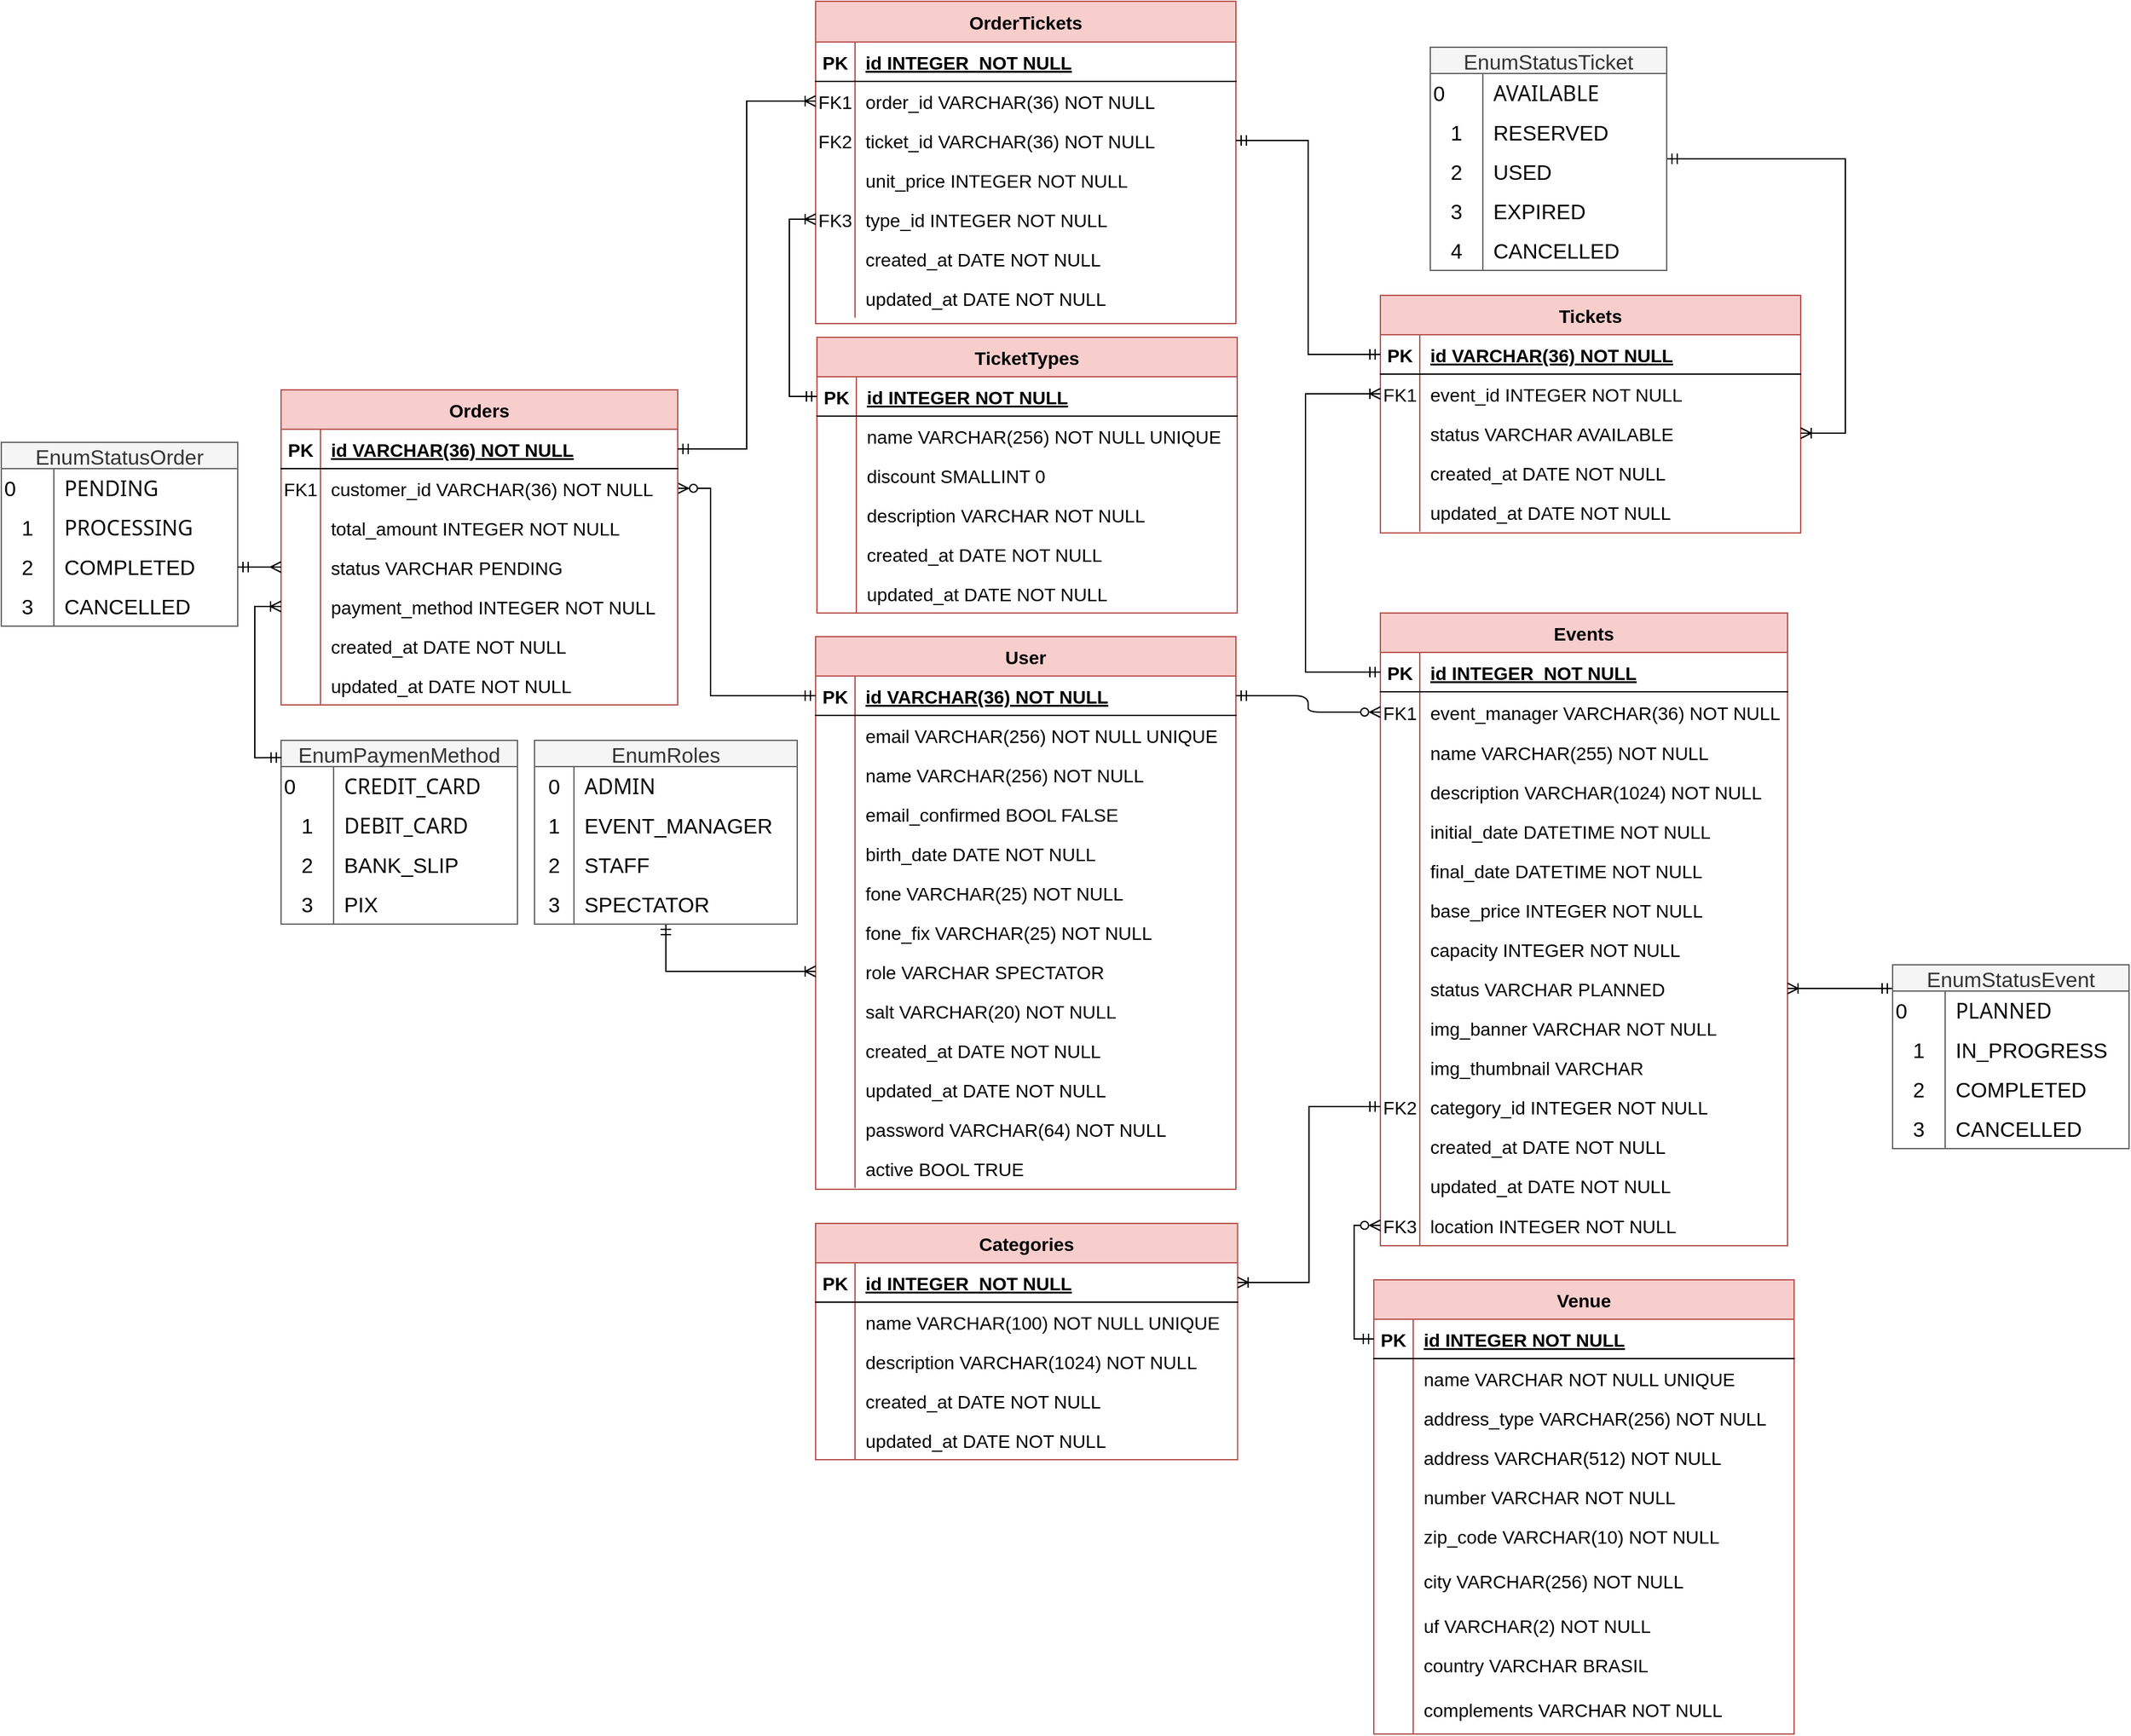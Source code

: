 <mxfile version="24.4.0" type="device">
  <diagram id="R2lEEEUBdFMjLlhIrx00" name="DER">
    <mxGraphModel dx="954" dy="664" grid="0" gridSize="10" guides="1" tooltips="1" connect="1" arrows="1" fold="1" page="1" pageScale="1" pageWidth="2336" pageHeight="1654" math="0" shadow="0" extFonts="Permanent Marker^https://fonts.googleapis.com/css?family=Permanent+Marker">
      <root>
        <mxCell id="0" />
        <mxCell id="1" parent="0" />
        <mxCell id="C-vyLk0tnHw3VtMMgP7b-13" value="Events" style="shape=table;startSize=30;container=1;collapsible=1;childLayout=tableLayout;fixedRows=1;rowLines=0;fontStyle=1;align=center;resizeLast=1;fillColor=#f8cecc;strokeColor=#b85450;fontSize=14;" parent="1" vertex="1">
          <mxGeometry x="1500" y="572" width="310" height="482" as="geometry" />
        </mxCell>
        <mxCell id="C-vyLk0tnHw3VtMMgP7b-14" value="" style="shape=partialRectangle;collapsible=0;dropTarget=0;pointerEvents=0;fillColor=none;points=[[0,0.5],[1,0.5]];portConstraint=eastwest;top=0;left=0;right=0;bottom=1;fontSize=14;" parent="C-vyLk0tnHw3VtMMgP7b-13" vertex="1">
          <mxGeometry y="30" width="310" height="30" as="geometry" />
        </mxCell>
        <mxCell id="C-vyLk0tnHw3VtMMgP7b-15" value="PK" style="shape=partialRectangle;overflow=hidden;connectable=0;fillColor=none;top=0;left=0;bottom=0;right=0;fontStyle=1;fontSize=14;" parent="C-vyLk0tnHw3VtMMgP7b-14" vertex="1">
          <mxGeometry width="30" height="30" as="geometry">
            <mxRectangle width="30" height="30" as="alternateBounds" />
          </mxGeometry>
        </mxCell>
        <mxCell id="C-vyLk0tnHw3VtMMgP7b-16" value="id INTEGER  NOT NULL" style="shape=partialRectangle;overflow=hidden;connectable=0;fillColor=none;top=0;left=0;bottom=0;right=0;align=left;spacingLeft=6;fontStyle=5;fontSize=14;" parent="C-vyLk0tnHw3VtMMgP7b-14" vertex="1">
          <mxGeometry x="30" width="280" height="30" as="geometry">
            <mxRectangle width="280" height="30" as="alternateBounds" />
          </mxGeometry>
        </mxCell>
        <mxCell id="C-vyLk0tnHw3VtMMgP7b-17" value="" style="shape=partialRectangle;collapsible=0;dropTarget=0;pointerEvents=0;fillColor=none;points=[[0,0.5],[1,0.5]];portConstraint=eastwest;top=0;left=0;right=0;bottom=0;fontSize=14;" parent="C-vyLk0tnHw3VtMMgP7b-13" vertex="1">
          <mxGeometry y="60" width="310" height="31" as="geometry" />
        </mxCell>
        <mxCell id="C-vyLk0tnHw3VtMMgP7b-18" value="FK1" style="shape=partialRectangle;overflow=hidden;connectable=0;fillColor=none;top=0;left=0;bottom=0;right=0;fontSize=14;" parent="C-vyLk0tnHw3VtMMgP7b-17" vertex="1">
          <mxGeometry width="30" height="31" as="geometry">
            <mxRectangle width="30" height="31" as="alternateBounds" />
          </mxGeometry>
        </mxCell>
        <mxCell id="C-vyLk0tnHw3VtMMgP7b-19" value="event_manager VARCHAR(36) NOT NULL" style="shape=partialRectangle;overflow=hidden;connectable=0;fillColor=none;top=0;left=0;bottom=0;right=0;align=left;spacingLeft=6;fontSize=14;" parent="C-vyLk0tnHw3VtMMgP7b-17" vertex="1">
          <mxGeometry x="30" width="280" height="31" as="geometry">
            <mxRectangle width="280" height="31" as="alternateBounds" />
          </mxGeometry>
        </mxCell>
        <mxCell id="pDnYlrcFVeOWiT9s87xO-68" value="" style="shape=partialRectangle;collapsible=0;dropTarget=0;pointerEvents=0;fillColor=none;points=[[0,0.5],[1,0.5]];portConstraint=eastwest;top=0;left=0;right=0;bottom=0;fontSize=14;" parent="C-vyLk0tnHw3VtMMgP7b-13" vertex="1">
          <mxGeometry y="91" width="310" height="30" as="geometry" />
        </mxCell>
        <mxCell id="pDnYlrcFVeOWiT9s87xO-69" value="    " style="shape=partialRectangle;overflow=hidden;connectable=0;fillColor=none;top=0;left=0;bottom=0;right=0;fontSize=14;" parent="pDnYlrcFVeOWiT9s87xO-68" vertex="1">
          <mxGeometry width="30" height="30" as="geometry">
            <mxRectangle width="30" height="30" as="alternateBounds" />
          </mxGeometry>
        </mxCell>
        <mxCell id="pDnYlrcFVeOWiT9s87xO-70" value="name VARCHAR(255) NOT NULL" style="shape=partialRectangle;overflow=hidden;connectable=0;fillColor=none;top=0;left=0;bottom=0;right=0;align=left;spacingLeft=6;fontSize=14;" parent="pDnYlrcFVeOWiT9s87xO-68" vertex="1">
          <mxGeometry x="30" width="280" height="30" as="geometry">
            <mxRectangle width="280" height="30" as="alternateBounds" />
          </mxGeometry>
        </mxCell>
        <mxCell id="pDnYlrcFVeOWiT9s87xO-74" value="" style="shape=partialRectangle;collapsible=0;dropTarget=0;pointerEvents=0;fillColor=none;points=[[0,0.5],[1,0.5]];portConstraint=eastwest;top=0;left=0;right=0;bottom=0;fontSize=14;" parent="C-vyLk0tnHw3VtMMgP7b-13" vertex="1">
          <mxGeometry y="121" width="310" height="30" as="geometry" />
        </mxCell>
        <mxCell id="pDnYlrcFVeOWiT9s87xO-75" value="" style="shape=partialRectangle;overflow=hidden;connectable=0;fillColor=none;top=0;left=0;bottom=0;right=0;fontSize=14;" parent="pDnYlrcFVeOWiT9s87xO-74" vertex="1">
          <mxGeometry width="30" height="30" as="geometry">
            <mxRectangle width="30" height="30" as="alternateBounds" />
          </mxGeometry>
        </mxCell>
        <mxCell id="pDnYlrcFVeOWiT9s87xO-76" value="description VARCHAR(1024) NOT NULL" style="shape=partialRectangle;overflow=hidden;connectable=0;fillColor=none;top=0;left=0;bottom=0;right=0;align=left;spacingLeft=6;fontSize=14;" parent="pDnYlrcFVeOWiT9s87xO-74" vertex="1">
          <mxGeometry x="30" width="280" height="30" as="geometry">
            <mxRectangle width="280" height="30" as="alternateBounds" />
          </mxGeometry>
        </mxCell>
        <mxCell id="pDnYlrcFVeOWiT9s87xO-77" value="" style="shape=partialRectangle;collapsible=0;dropTarget=0;pointerEvents=0;fillColor=none;points=[[0,0.5],[1,0.5]];portConstraint=eastwest;top=0;left=0;right=0;bottom=0;fontSize=14;" parent="C-vyLk0tnHw3VtMMgP7b-13" vertex="1">
          <mxGeometry y="151" width="310" height="30" as="geometry" />
        </mxCell>
        <mxCell id="pDnYlrcFVeOWiT9s87xO-78" value="" style="shape=partialRectangle;overflow=hidden;connectable=0;fillColor=none;top=0;left=0;bottom=0;right=0;fontSize=14;" parent="pDnYlrcFVeOWiT9s87xO-77" vertex="1">
          <mxGeometry width="30" height="30" as="geometry">
            <mxRectangle width="30" height="30" as="alternateBounds" />
          </mxGeometry>
        </mxCell>
        <mxCell id="pDnYlrcFVeOWiT9s87xO-79" value="initial_date DATETIME NOT NULL" style="shape=partialRectangle;overflow=hidden;connectable=0;fillColor=none;top=0;left=0;bottom=0;right=0;align=left;spacingLeft=6;fontSize=14;" parent="pDnYlrcFVeOWiT9s87xO-77" vertex="1">
          <mxGeometry x="30" width="280" height="30" as="geometry">
            <mxRectangle width="280" height="30" as="alternateBounds" />
          </mxGeometry>
        </mxCell>
        <mxCell id="nFkgsi8Bl-CbMb9FGBRF-90" value="" style="shape=partialRectangle;collapsible=0;dropTarget=0;pointerEvents=0;fillColor=none;points=[[0,0.5],[1,0.5]];portConstraint=eastwest;top=0;left=0;right=0;bottom=0;fontSize=14;" parent="C-vyLk0tnHw3VtMMgP7b-13" vertex="1">
          <mxGeometry y="181" width="310" height="30" as="geometry" />
        </mxCell>
        <mxCell id="nFkgsi8Bl-CbMb9FGBRF-91" value="" style="shape=partialRectangle;overflow=hidden;connectable=0;fillColor=none;top=0;left=0;bottom=0;right=0;fontSize=14;" parent="nFkgsi8Bl-CbMb9FGBRF-90" vertex="1">
          <mxGeometry width="30" height="30" as="geometry">
            <mxRectangle width="30" height="30" as="alternateBounds" />
          </mxGeometry>
        </mxCell>
        <mxCell id="nFkgsi8Bl-CbMb9FGBRF-92" value="final_date DATETIME NOT NULL" style="shape=partialRectangle;overflow=hidden;connectable=0;fillColor=none;top=0;left=0;bottom=0;right=0;align=left;spacingLeft=6;fontSize=14;" parent="nFkgsi8Bl-CbMb9FGBRF-90" vertex="1">
          <mxGeometry x="30" width="280" height="30" as="geometry">
            <mxRectangle width="280" height="30" as="alternateBounds" />
          </mxGeometry>
        </mxCell>
        <mxCell id="nFkgsi8Bl-CbMb9FGBRF-125" value="" style="shape=partialRectangle;collapsible=0;dropTarget=0;pointerEvents=0;fillColor=none;points=[[0,0.5],[1,0.5]];portConstraint=eastwest;top=0;left=0;right=0;bottom=0;fontSize=14;" parent="C-vyLk0tnHw3VtMMgP7b-13" vertex="1">
          <mxGeometry y="211" width="310" height="30" as="geometry" />
        </mxCell>
        <mxCell id="nFkgsi8Bl-CbMb9FGBRF-126" value="" style="shape=partialRectangle;overflow=hidden;connectable=0;fillColor=none;top=0;left=0;bottom=0;right=0;fontSize=14;" parent="nFkgsi8Bl-CbMb9FGBRF-125" vertex="1">
          <mxGeometry width="30" height="30" as="geometry">
            <mxRectangle width="30" height="30" as="alternateBounds" />
          </mxGeometry>
        </mxCell>
        <mxCell id="nFkgsi8Bl-CbMb9FGBRF-127" value="base_price INTEGER NOT NULL" style="shape=partialRectangle;overflow=hidden;connectable=0;fillColor=none;top=0;left=0;bottom=0;right=0;align=left;spacingLeft=6;fontSize=14;" parent="nFkgsi8Bl-CbMb9FGBRF-125" vertex="1">
          <mxGeometry x="30" width="280" height="30" as="geometry">
            <mxRectangle width="280" height="30" as="alternateBounds" />
          </mxGeometry>
        </mxCell>
        <mxCell id="nFkgsi8Bl-CbMb9FGBRF-81" value="" style="shape=partialRectangle;collapsible=0;dropTarget=0;pointerEvents=0;fillColor=none;points=[[0,0.5],[1,0.5]];portConstraint=eastwest;top=0;left=0;right=0;bottom=0;fontSize=14;" parent="C-vyLk0tnHw3VtMMgP7b-13" vertex="1">
          <mxGeometry y="241" width="310" height="30" as="geometry" />
        </mxCell>
        <mxCell id="nFkgsi8Bl-CbMb9FGBRF-82" value="" style="shape=partialRectangle;overflow=hidden;connectable=0;fillColor=none;top=0;left=0;bottom=0;right=0;fontSize=14;" parent="nFkgsi8Bl-CbMb9FGBRF-81" vertex="1">
          <mxGeometry width="30" height="30" as="geometry">
            <mxRectangle width="30" height="30" as="alternateBounds" />
          </mxGeometry>
        </mxCell>
        <mxCell id="nFkgsi8Bl-CbMb9FGBRF-83" value="capacity INTEGER NOT NULL" style="shape=partialRectangle;overflow=hidden;connectable=0;fillColor=none;top=0;left=0;bottom=0;right=0;align=left;spacingLeft=6;fontSize=14;" parent="nFkgsi8Bl-CbMb9FGBRF-81" vertex="1">
          <mxGeometry x="30" width="280" height="30" as="geometry">
            <mxRectangle width="280" height="30" as="alternateBounds" />
          </mxGeometry>
        </mxCell>
        <mxCell id="nFkgsi8Bl-CbMb9FGBRF-84" value="" style="shape=partialRectangle;collapsible=0;dropTarget=0;pointerEvents=0;fillColor=none;points=[[0,0.5],[1,0.5]];portConstraint=eastwest;top=0;left=0;right=0;bottom=0;fontSize=14;" parent="C-vyLk0tnHw3VtMMgP7b-13" vertex="1">
          <mxGeometry y="271" width="310" height="30" as="geometry" />
        </mxCell>
        <mxCell id="nFkgsi8Bl-CbMb9FGBRF-85" value="" style="shape=partialRectangle;overflow=hidden;connectable=0;fillColor=none;top=0;left=0;bottom=0;right=0;fontSize=14;" parent="nFkgsi8Bl-CbMb9FGBRF-84" vertex="1">
          <mxGeometry width="30" height="30" as="geometry">
            <mxRectangle width="30" height="30" as="alternateBounds" />
          </mxGeometry>
        </mxCell>
        <mxCell id="nFkgsi8Bl-CbMb9FGBRF-86" value="status VARCHAR PLANNED" style="shape=partialRectangle;overflow=hidden;connectable=0;fillColor=none;top=0;left=0;bottom=0;right=0;align=left;spacingLeft=6;fontSize=14;" parent="nFkgsi8Bl-CbMb9FGBRF-84" vertex="1">
          <mxGeometry x="30" width="280" height="30" as="geometry">
            <mxRectangle width="280" height="30" as="alternateBounds" />
          </mxGeometry>
        </mxCell>
        <mxCell id="nFkgsi8Bl-CbMb9FGBRF-131" value="" style="shape=partialRectangle;collapsible=0;dropTarget=0;pointerEvents=0;fillColor=none;points=[[0,0.5],[1,0.5]];portConstraint=eastwest;top=0;left=0;right=0;bottom=0;fontSize=14;" parent="C-vyLk0tnHw3VtMMgP7b-13" vertex="1">
          <mxGeometry y="301" width="310" height="30" as="geometry" />
        </mxCell>
        <mxCell id="nFkgsi8Bl-CbMb9FGBRF-132" value="" style="shape=partialRectangle;overflow=hidden;connectable=0;fillColor=none;top=0;left=0;bottom=0;right=0;fontSize=14;" parent="nFkgsi8Bl-CbMb9FGBRF-131" vertex="1">
          <mxGeometry width="30" height="30" as="geometry">
            <mxRectangle width="30" height="30" as="alternateBounds" />
          </mxGeometry>
        </mxCell>
        <mxCell id="nFkgsi8Bl-CbMb9FGBRF-133" value="img_banner VARCHAR NOT NULL" style="shape=partialRectangle;overflow=hidden;connectable=0;fillColor=none;top=0;left=0;bottom=0;right=0;align=left;spacingLeft=6;fontSize=14;" parent="nFkgsi8Bl-CbMb9FGBRF-131" vertex="1">
          <mxGeometry x="30" width="280" height="30" as="geometry">
            <mxRectangle width="280" height="30" as="alternateBounds" />
          </mxGeometry>
        </mxCell>
        <mxCell id="nFkgsi8Bl-CbMb9FGBRF-128" value="" style="shape=partialRectangle;collapsible=0;dropTarget=0;pointerEvents=0;fillColor=none;points=[[0,0.5],[1,0.5]];portConstraint=eastwest;top=0;left=0;right=0;bottom=0;fontSize=14;" parent="C-vyLk0tnHw3VtMMgP7b-13" vertex="1">
          <mxGeometry y="331" width="310" height="30" as="geometry" />
        </mxCell>
        <mxCell id="nFkgsi8Bl-CbMb9FGBRF-129" value="" style="shape=partialRectangle;overflow=hidden;connectable=0;fillColor=none;top=0;left=0;bottom=0;right=0;fontSize=14;" parent="nFkgsi8Bl-CbMb9FGBRF-128" vertex="1">
          <mxGeometry width="30" height="30" as="geometry">
            <mxRectangle width="30" height="30" as="alternateBounds" />
          </mxGeometry>
        </mxCell>
        <mxCell id="nFkgsi8Bl-CbMb9FGBRF-130" value="img_thumbnail VARCHAR" style="shape=partialRectangle;overflow=hidden;connectable=0;fillColor=none;top=0;left=0;bottom=0;right=0;align=left;spacingLeft=6;fontSize=14;" parent="nFkgsi8Bl-CbMb9FGBRF-128" vertex="1">
          <mxGeometry x="30" width="280" height="30" as="geometry">
            <mxRectangle width="280" height="30" as="alternateBounds" />
          </mxGeometry>
        </mxCell>
        <mxCell id="nFkgsi8Bl-CbMb9FGBRF-137" value="" style="shape=partialRectangle;collapsible=0;dropTarget=0;pointerEvents=0;fillColor=none;points=[[0,0.5],[1,0.5]];portConstraint=eastwest;top=0;left=0;right=0;bottom=0;fontSize=14;" parent="C-vyLk0tnHw3VtMMgP7b-13" vertex="1">
          <mxGeometry y="361" width="310" height="30" as="geometry" />
        </mxCell>
        <mxCell id="nFkgsi8Bl-CbMb9FGBRF-138" value="FK2" style="shape=partialRectangle;overflow=hidden;connectable=0;fillColor=none;top=0;left=0;bottom=0;right=0;fontSize=14;" parent="nFkgsi8Bl-CbMb9FGBRF-137" vertex="1">
          <mxGeometry width="30" height="30" as="geometry">
            <mxRectangle width="30" height="30" as="alternateBounds" />
          </mxGeometry>
        </mxCell>
        <mxCell id="nFkgsi8Bl-CbMb9FGBRF-139" value="category_id INTEGER NOT NULL" style="shape=partialRectangle;overflow=hidden;connectable=0;fillColor=none;top=0;left=0;bottom=0;right=0;align=left;spacingLeft=6;fontSize=14;" parent="nFkgsi8Bl-CbMb9FGBRF-137" vertex="1">
          <mxGeometry x="30" width="280" height="30" as="geometry">
            <mxRectangle width="280" height="30" as="alternateBounds" />
          </mxGeometry>
        </mxCell>
        <mxCell id="nxmRpIJW2nBcJrsTXRhc-57" value="" style="shape=partialRectangle;collapsible=0;dropTarget=0;pointerEvents=0;fillColor=none;points=[[0,0.5],[1,0.5]];portConstraint=eastwest;top=0;left=0;right=0;bottom=0;fontSize=14;" parent="C-vyLk0tnHw3VtMMgP7b-13" vertex="1">
          <mxGeometry y="391" width="310" height="30" as="geometry" />
        </mxCell>
        <mxCell id="nxmRpIJW2nBcJrsTXRhc-58" value="" style="shape=partialRectangle;overflow=hidden;connectable=0;fillColor=none;top=0;left=0;bottom=0;right=0;fontSize=14;" parent="nxmRpIJW2nBcJrsTXRhc-57" vertex="1">
          <mxGeometry width="30" height="30" as="geometry">
            <mxRectangle width="30" height="30" as="alternateBounds" />
          </mxGeometry>
        </mxCell>
        <mxCell id="nxmRpIJW2nBcJrsTXRhc-59" value="created_at DATE NOT NULL" style="shape=partialRectangle;overflow=hidden;connectable=0;fillColor=none;top=0;left=0;bottom=0;right=0;align=left;spacingLeft=6;fontSize=14;" parent="nxmRpIJW2nBcJrsTXRhc-57" vertex="1">
          <mxGeometry x="30" width="280" height="30" as="geometry">
            <mxRectangle width="280" height="30" as="alternateBounds" />
          </mxGeometry>
        </mxCell>
        <mxCell id="nxmRpIJW2nBcJrsTXRhc-60" value="" style="shape=partialRectangle;collapsible=0;dropTarget=0;pointerEvents=0;fillColor=none;points=[[0,0.5],[1,0.5]];portConstraint=eastwest;top=0;left=0;right=0;bottom=0;fontSize=14;" parent="C-vyLk0tnHw3VtMMgP7b-13" vertex="1">
          <mxGeometry y="421" width="310" height="30" as="geometry" />
        </mxCell>
        <mxCell id="nxmRpIJW2nBcJrsTXRhc-61" value="" style="shape=partialRectangle;overflow=hidden;connectable=0;fillColor=none;top=0;left=0;bottom=0;right=0;fontSize=14;" parent="nxmRpIJW2nBcJrsTXRhc-60" vertex="1">
          <mxGeometry width="30" height="30" as="geometry">
            <mxRectangle width="30" height="30" as="alternateBounds" />
          </mxGeometry>
        </mxCell>
        <mxCell id="nxmRpIJW2nBcJrsTXRhc-62" value="updated_at DATE NOT NULL" style="shape=partialRectangle;overflow=hidden;connectable=0;fillColor=none;top=0;left=0;bottom=0;right=0;align=left;spacingLeft=6;fontSize=14;" parent="nxmRpIJW2nBcJrsTXRhc-60" vertex="1">
          <mxGeometry x="30" width="280" height="30" as="geometry">
            <mxRectangle width="280" height="30" as="alternateBounds" />
          </mxGeometry>
        </mxCell>
        <mxCell id="6Uj8faZJRbm6bn4U0q8M-71" value="" style="shape=partialRectangle;collapsible=0;dropTarget=0;pointerEvents=0;fillColor=none;points=[[0,0.5],[1,0.5]];portConstraint=eastwest;top=0;left=0;right=0;bottom=0;fontSize=14;" parent="C-vyLk0tnHw3VtMMgP7b-13" vertex="1">
          <mxGeometry y="451" width="310" height="31" as="geometry" />
        </mxCell>
        <mxCell id="6Uj8faZJRbm6bn4U0q8M-72" value="FK3" style="shape=partialRectangle;overflow=hidden;connectable=0;fillColor=none;top=0;left=0;bottom=0;right=0;fontSize=14;" parent="6Uj8faZJRbm6bn4U0q8M-71" vertex="1">
          <mxGeometry width="30" height="31" as="geometry">
            <mxRectangle width="30" height="31" as="alternateBounds" />
          </mxGeometry>
        </mxCell>
        <mxCell id="6Uj8faZJRbm6bn4U0q8M-73" value="location INTEGER NOT NULL" style="shape=partialRectangle;overflow=hidden;connectable=0;fillColor=none;top=0;left=0;bottom=0;right=0;align=left;spacingLeft=6;fontSize=14;" parent="6Uj8faZJRbm6bn4U0q8M-71" vertex="1">
          <mxGeometry x="30" width="280" height="31" as="geometry">
            <mxRectangle width="280" height="31" as="alternateBounds" />
          </mxGeometry>
        </mxCell>
        <mxCell id="C-vyLk0tnHw3VtMMgP7b-23" value="User" style="shape=table;startSize=30;container=1;collapsible=1;childLayout=tableLayout;fixedRows=1;rowLines=0;fontStyle=1;align=center;resizeLast=1;fillColor=#f8cecc;strokeColor=#b85450;fontSize=14;" parent="1" vertex="1">
          <mxGeometry x="1070" y="590" width="320" height="421" as="geometry" />
        </mxCell>
        <mxCell id="C-vyLk0tnHw3VtMMgP7b-24" value="" style="shape=partialRectangle;collapsible=0;dropTarget=0;pointerEvents=0;fillColor=none;points=[[0,0.5],[1,0.5]];portConstraint=eastwest;top=0;left=0;right=0;bottom=1;fontSize=14;" parent="C-vyLk0tnHw3VtMMgP7b-23" vertex="1">
          <mxGeometry y="30" width="320" height="30" as="geometry" />
        </mxCell>
        <mxCell id="C-vyLk0tnHw3VtMMgP7b-25" value="PK" style="shape=partialRectangle;overflow=hidden;connectable=0;fillColor=none;top=0;left=0;bottom=0;right=0;fontStyle=1;fontSize=14;" parent="C-vyLk0tnHw3VtMMgP7b-24" vertex="1">
          <mxGeometry width="30" height="30" as="geometry">
            <mxRectangle width="30" height="30" as="alternateBounds" />
          </mxGeometry>
        </mxCell>
        <mxCell id="C-vyLk0tnHw3VtMMgP7b-26" value="id VARCHAR(36) NOT NULL " style="shape=partialRectangle;overflow=hidden;connectable=0;fillColor=none;top=0;left=0;bottom=0;right=0;align=left;spacingLeft=6;fontStyle=5;fontSize=14;" parent="C-vyLk0tnHw3VtMMgP7b-24" vertex="1">
          <mxGeometry x="30" width="290" height="30" as="geometry">
            <mxRectangle width="290" height="30" as="alternateBounds" />
          </mxGeometry>
        </mxCell>
        <mxCell id="C-vyLk0tnHw3VtMMgP7b-27" value="" style="shape=partialRectangle;collapsible=0;dropTarget=0;pointerEvents=0;fillColor=none;points=[[0,0.5],[1,0.5]];portConstraint=eastwest;top=0;left=0;right=0;bottom=0;fontSize=14;" parent="C-vyLk0tnHw3VtMMgP7b-23" vertex="1">
          <mxGeometry y="60" width="320" height="30" as="geometry" />
        </mxCell>
        <mxCell id="C-vyLk0tnHw3VtMMgP7b-28" value="" style="shape=partialRectangle;overflow=hidden;connectable=0;fillColor=none;top=0;left=0;bottom=0;right=0;fontSize=14;" parent="C-vyLk0tnHw3VtMMgP7b-27" vertex="1">
          <mxGeometry width="30" height="30" as="geometry">
            <mxRectangle width="30" height="30" as="alternateBounds" />
          </mxGeometry>
        </mxCell>
        <mxCell id="C-vyLk0tnHw3VtMMgP7b-29" value="email VARCHAR(256) NOT NULL UNIQUE" style="shape=partialRectangle;overflow=hidden;connectable=0;fillColor=none;top=0;left=0;bottom=0;right=0;align=left;spacingLeft=6;fontSize=14;" parent="C-vyLk0tnHw3VtMMgP7b-27" vertex="1">
          <mxGeometry x="30" width="290" height="30" as="geometry">
            <mxRectangle width="290" height="30" as="alternateBounds" />
          </mxGeometry>
        </mxCell>
        <mxCell id="pDnYlrcFVeOWiT9s87xO-62" value="" style="shape=partialRectangle;collapsible=0;dropTarget=0;pointerEvents=0;fillColor=none;points=[[0,0.5],[1,0.5]];portConstraint=eastwest;top=0;left=0;right=0;bottom=0;fontSize=14;" parent="C-vyLk0tnHw3VtMMgP7b-23" vertex="1">
          <mxGeometry y="90" width="320" height="30" as="geometry" />
        </mxCell>
        <mxCell id="pDnYlrcFVeOWiT9s87xO-63" value="" style="shape=partialRectangle;overflow=hidden;connectable=0;fillColor=none;top=0;left=0;bottom=0;right=0;fontSize=14;" parent="pDnYlrcFVeOWiT9s87xO-62" vertex="1">
          <mxGeometry width="30" height="30" as="geometry">
            <mxRectangle width="30" height="30" as="alternateBounds" />
          </mxGeometry>
        </mxCell>
        <mxCell id="pDnYlrcFVeOWiT9s87xO-64" value="name VARCHAR(256) NOT NULL" style="shape=partialRectangle;overflow=hidden;connectable=0;fillColor=none;top=0;left=0;bottom=0;right=0;align=left;spacingLeft=6;fontSize=14;" parent="pDnYlrcFVeOWiT9s87xO-62" vertex="1">
          <mxGeometry x="30" width="290" height="30" as="geometry">
            <mxRectangle width="290" height="30" as="alternateBounds" />
          </mxGeometry>
        </mxCell>
        <mxCell id="nFkgsi8Bl-CbMb9FGBRF-24" value="" style="shape=partialRectangle;collapsible=0;dropTarget=0;pointerEvents=0;fillColor=none;points=[[0,0.5],[1,0.5]];portConstraint=eastwest;top=0;left=0;right=0;bottom=0;fontSize=14;" parent="C-vyLk0tnHw3VtMMgP7b-23" vertex="1">
          <mxGeometry y="120" width="320" height="30" as="geometry" />
        </mxCell>
        <mxCell id="nFkgsi8Bl-CbMb9FGBRF-25" value="" style="shape=partialRectangle;overflow=hidden;connectable=0;fillColor=none;top=0;left=0;bottom=0;right=0;fontSize=14;" parent="nFkgsi8Bl-CbMb9FGBRF-24" vertex="1">
          <mxGeometry width="30" height="30" as="geometry">
            <mxRectangle width="30" height="30" as="alternateBounds" />
          </mxGeometry>
        </mxCell>
        <mxCell id="nFkgsi8Bl-CbMb9FGBRF-26" value="email_confirmed BOOL FALSE" style="shape=partialRectangle;overflow=hidden;connectable=0;fillColor=none;top=0;left=0;bottom=0;right=0;align=left;spacingLeft=6;fontSize=14;" parent="nFkgsi8Bl-CbMb9FGBRF-24" vertex="1">
          <mxGeometry x="30" width="290" height="30" as="geometry">
            <mxRectangle width="290" height="30" as="alternateBounds" />
          </mxGeometry>
        </mxCell>
        <mxCell id="k_WT9zAKRN4rmsfDKQOM-20" value="" style="shape=partialRectangle;collapsible=0;dropTarget=0;pointerEvents=0;fillColor=none;points=[[0,0.5],[1,0.5]];portConstraint=eastwest;top=0;left=0;right=0;bottom=0;fontSize=14;" parent="C-vyLk0tnHw3VtMMgP7b-23" vertex="1">
          <mxGeometry y="150" width="320" height="30" as="geometry" />
        </mxCell>
        <mxCell id="k_WT9zAKRN4rmsfDKQOM-21" value="" style="shape=partialRectangle;overflow=hidden;connectable=0;fillColor=none;top=0;left=0;bottom=0;right=0;fontSize=14;" parent="k_WT9zAKRN4rmsfDKQOM-20" vertex="1">
          <mxGeometry width="30" height="30" as="geometry">
            <mxRectangle width="30" height="30" as="alternateBounds" />
          </mxGeometry>
        </mxCell>
        <mxCell id="k_WT9zAKRN4rmsfDKQOM-22" value="birth_date DATE NOT NULL" style="shape=partialRectangle;overflow=hidden;connectable=0;fillColor=none;top=0;left=0;bottom=0;right=0;align=left;spacingLeft=6;fontSize=14;" parent="k_WT9zAKRN4rmsfDKQOM-20" vertex="1">
          <mxGeometry x="30" width="290" height="30" as="geometry">
            <mxRectangle width="290" height="30" as="alternateBounds" />
          </mxGeometry>
        </mxCell>
        <mxCell id="k_WT9zAKRN4rmsfDKQOM-42" value="" style="shape=partialRectangle;collapsible=0;dropTarget=0;pointerEvents=0;fillColor=none;points=[[0,0.5],[1,0.5]];portConstraint=eastwest;top=0;left=0;right=0;bottom=0;fontSize=14;" parent="C-vyLk0tnHw3VtMMgP7b-23" vertex="1">
          <mxGeometry y="180" width="320" height="30" as="geometry" />
        </mxCell>
        <mxCell id="k_WT9zAKRN4rmsfDKQOM-43" value="" style="shape=partialRectangle;overflow=hidden;connectable=0;fillColor=none;top=0;left=0;bottom=0;right=0;fontSize=14;" parent="k_WT9zAKRN4rmsfDKQOM-42" vertex="1">
          <mxGeometry width="30" height="30" as="geometry">
            <mxRectangle width="30" height="30" as="alternateBounds" />
          </mxGeometry>
        </mxCell>
        <mxCell id="k_WT9zAKRN4rmsfDKQOM-44" value="fone VARCHAR(25) NOT NULL" style="shape=partialRectangle;overflow=hidden;connectable=0;fillColor=none;top=0;left=0;bottom=0;right=0;align=left;spacingLeft=6;fontSize=14;" parent="k_WT9zAKRN4rmsfDKQOM-42" vertex="1">
          <mxGeometry x="30" width="290" height="30" as="geometry">
            <mxRectangle width="290" height="30" as="alternateBounds" />
          </mxGeometry>
        </mxCell>
        <mxCell id="k_WT9zAKRN4rmsfDKQOM-45" value="" style="shape=partialRectangle;collapsible=0;dropTarget=0;pointerEvents=0;fillColor=none;points=[[0,0.5],[1,0.5]];portConstraint=eastwest;top=0;left=0;right=0;bottom=0;fontSize=14;" parent="C-vyLk0tnHw3VtMMgP7b-23" vertex="1">
          <mxGeometry y="210" width="320" height="30" as="geometry" />
        </mxCell>
        <mxCell id="k_WT9zAKRN4rmsfDKQOM-46" value="" style="shape=partialRectangle;overflow=hidden;connectable=0;fillColor=none;top=0;left=0;bottom=0;right=0;fontSize=14;" parent="k_WT9zAKRN4rmsfDKQOM-45" vertex="1">
          <mxGeometry width="30" height="30" as="geometry">
            <mxRectangle width="30" height="30" as="alternateBounds" />
          </mxGeometry>
        </mxCell>
        <mxCell id="k_WT9zAKRN4rmsfDKQOM-47" value="fone_fix VARCHAR(25) NOT NULL" style="shape=partialRectangle;overflow=hidden;connectable=0;fillColor=none;top=0;left=0;bottom=0;right=0;align=left;spacingLeft=6;fontSize=14;" parent="k_WT9zAKRN4rmsfDKQOM-45" vertex="1">
          <mxGeometry x="30" width="290" height="30" as="geometry">
            <mxRectangle width="290" height="30" as="alternateBounds" />
          </mxGeometry>
        </mxCell>
        <mxCell id="k_WT9zAKRN4rmsfDKQOM-48" value="" style="shape=partialRectangle;collapsible=0;dropTarget=0;pointerEvents=0;fillColor=none;points=[[0,0.5],[1,0.5]];portConstraint=eastwest;top=0;left=0;right=0;bottom=0;fontSize=14;" parent="C-vyLk0tnHw3VtMMgP7b-23" vertex="1">
          <mxGeometry y="240" width="320" height="30" as="geometry" />
        </mxCell>
        <mxCell id="k_WT9zAKRN4rmsfDKQOM-49" value="" style="shape=partialRectangle;overflow=hidden;connectable=0;fillColor=none;top=0;left=0;bottom=0;right=0;fontSize=14;" parent="k_WT9zAKRN4rmsfDKQOM-48" vertex="1">
          <mxGeometry width="30" height="30" as="geometry">
            <mxRectangle width="30" height="30" as="alternateBounds" />
          </mxGeometry>
        </mxCell>
        <mxCell id="k_WT9zAKRN4rmsfDKQOM-50" value="role VARCHAR SPECTATOR" style="shape=partialRectangle;overflow=hidden;connectable=0;fillColor=none;top=0;left=0;bottom=0;right=0;align=left;spacingLeft=6;fontSize=14;" parent="k_WT9zAKRN4rmsfDKQOM-48" vertex="1">
          <mxGeometry x="30" width="290" height="30" as="geometry">
            <mxRectangle width="290" height="30" as="alternateBounds" />
          </mxGeometry>
        </mxCell>
        <mxCell id="nxmRpIJW2nBcJrsTXRhc-5" value="" style="shape=partialRectangle;collapsible=0;dropTarget=0;pointerEvents=0;fillColor=none;points=[[0,0.5],[1,0.5]];portConstraint=eastwest;top=0;left=0;right=0;bottom=0;fontSize=14;" parent="C-vyLk0tnHw3VtMMgP7b-23" vertex="1">
          <mxGeometry y="270" width="320" height="30" as="geometry" />
        </mxCell>
        <mxCell id="nxmRpIJW2nBcJrsTXRhc-6" value="" style="shape=partialRectangle;overflow=hidden;connectable=0;fillColor=none;top=0;left=0;bottom=0;right=0;fontSize=14;" parent="nxmRpIJW2nBcJrsTXRhc-5" vertex="1">
          <mxGeometry width="30" height="30" as="geometry">
            <mxRectangle width="30" height="30" as="alternateBounds" />
          </mxGeometry>
        </mxCell>
        <mxCell id="nxmRpIJW2nBcJrsTXRhc-7" value="salt VARCHAR(20) NOT NULL" style="shape=partialRectangle;overflow=hidden;connectable=0;fillColor=none;top=0;left=0;bottom=0;right=0;align=left;spacingLeft=6;fontSize=14;" parent="nxmRpIJW2nBcJrsTXRhc-5" vertex="1">
          <mxGeometry x="30" width="290" height="30" as="geometry">
            <mxRectangle width="290" height="30" as="alternateBounds" />
          </mxGeometry>
        </mxCell>
        <mxCell id="nxmRpIJW2nBcJrsTXRhc-8" value="" style="shape=partialRectangle;collapsible=0;dropTarget=0;pointerEvents=0;fillColor=none;points=[[0,0.5],[1,0.5]];portConstraint=eastwest;top=0;left=0;right=0;bottom=0;fontSize=14;" parent="C-vyLk0tnHw3VtMMgP7b-23" vertex="1">
          <mxGeometry y="300" width="320" height="30" as="geometry" />
        </mxCell>
        <mxCell id="nxmRpIJW2nBcJrsTXRhc-9" value="" style="shape=partialRectangle;overflow=hidden;connectable=0;fillColor=none;top=0;left=0;bottom=0;right=0;fontSize=14;" parent="nxmRpIJW2nBcJrsTXRhc-8" vertex="1">
          <mxGeometry width="30" height="30" as="geometry">
            <mxRectangle width="30" height="30" as="alternateBounds" />
          </mxGeometry>
        </mxCell>
        <mxCell id="nxmRpIJW2nBcJrsTXRhc-10" value="created_at DATE NOT NULL" style="shape=partialRectangle;overflow=hidden;connectable=0;fillColor=none;top=0;left=0;bottom=0;right=0;align=left;spacingLeft=6;fontSize=14;" parent="nxmRpIJW2nBcJrsTXRhc-8" vertex="1">
          <mxGeometry x="30" width="290" height="30" as="geometry">
            <mxRectangle width="290" height="30" as="alternateBounds" />
          </mxGeometry>
        </mxCell>
        <mxCell id="nxmRpIJW2nBcJrsTXRhc-11" value="" style="shape=partialRectangle;collapsible=0;dropTarget=0;pointerEvents=0;fillColor=none;points=[[0,0.5],[1,0.5]];portConstraint=eastwest;top=0;left=0;right=0;bottom=0;fontSize=14;" parent="C-vyLk0tnHw3VtMMgP7b-23" vertex="1">
          <mxGeometry y="330" width="320" height="30" as="geometry" />
        </mxCell>
        <mxCell id="nxmRpIJW2nBcJrsTXRhc-12" value="" style="shape=partialRectangle;overflow=hidden;connectable=0;fillColor=none;top=0;left=0;bottom=0;right=0;fontSize=14;" parent="nxmRpIJW2nBcJrsTXRhc-11" vertex="1">
          <mxGeometry width="30" height="30" as="geometry">
            <mxRectangle width="30" height="30" as="alternateBounds" />
          </mxGeometry>
        </mxCell>
        <mxCell id="nxmRpIJW2nBcJrsTXRhc-13" value="updated_at DATE NOT NULL" style="shape=partialRectangle;overflow=hidden;connectable=0;fillColor=none;top=0;left=0;bottom=0;right=0;align=left;spacingLeft=6;fontSize=14;" parent="nxmRpIJW2nBcJrsTXRhc-11" vertex="1">
          <mxGeometry x="30" width="290" height="30" as="geometry">
            <mxRectangle width="290" height="30" as="alternateBounds" />
          </mxGeometry>
        </mxCell>
        <mxCell id="Sat5kVu_e_UzBNCRv_8r-3" value="" style="shape=partialRectangle;collapsible=0;dropTarget=0;pointerEvents=0;fillColor=none;points=[[0,0.5],[1,0.5]];portConstraint=eastwest;top=0;left=0;right=0;bottom=0;fontSize=14;" parent="C-vyLk0tnHw3VtMMgP7b-23" vertex="1">
          <mxGeometry y="360" width="320" height="30" as="geometry" />
        </mxCell>
        <mxCell id="Sat5kVu_e_UzBNCRv_8r-4" value="" style="shape=partialRectangle;overflow=hidden;connectable=0;fillColor=none;top=0;left=0;bottom=0;right=0;fontSize=14;" parent="Sat5kVu_e_UzBNCRv_8r-3" vertex="1">
          <mxGeometry width="30" height="30" as="geometry">
            <mxRectangle width="30" height="30" as="alternateBounds" />
          </mxGeometry>
        </mxCell>
        <mxCell id="Sat5kVu_e_UzBNCRv_8r-5" value="password VARCHAR(64) NOT NULL" style="shape=partialRectangle;overflow=hidden;connectable=0;fillColor=none;top=0;left=0;bottom=0;right=0;align=left;spacingLeft=6;fontSize=14;" parent="Sat5kVu_e_UzBNCRv_8r-3" vertex="1">
          <mxGeometry x="30" width="290" height="30" as="geometry">
            <mxRectangle width="290" height="30" as="alternateBounds" />
          </mxGeometry>
        </mxCell>
        <mxCell id="aY6wMkIZE6EEt0rJNUsf-1" value="" style="shape=partialRectangle;collapsible=0;dropTarget=0;pointerEvents=0;fillColor=none;points=[[0,0.5],[1,0.5]];portConstraint=eastwest;top=0;left=0;right=0;bottom=0;fontSize=14;" vertex="1" parent="C-vyLk0tnHw3VtMMgP7b-23">
          <mxGeometry y="390" width="320" height="30" as="geometry" />
        </mxCell>
        <mxCell id="aY6wMkIZE6EEt0rJNUsf-2" value="" style="shape=partialRectangle;overflow=hidden;connectable=0;fillColor=none;top=0;left=0;bottom=0;right=0;fontSize=14;" vertex="1" parent="aY6wMkIZE6EEt0rJNUsf-1">
          <mxGeometry width="30" height="30" as="geometry">
            <mxRectangle width="30" height="30" as="alternateBounds" />
          </mxGeometry>
        </mxCell>
        <mxCell id="aY6wMkIZE6EEt0rJNUsf-3" value="active BOOL TRUE" style="shape=partialRectangle;overflow=hidden;connectable=0;fillColor=none;top=0;left=0;bottom=0;right=0;align=left;spacingLeft=6;fontSize=14;" vertex="1" parent="aY6wMkIZE6EEt0rJNUsf-1">
          <mxGeometry x="30" width="290" height="30" as="geometry">
            <mxRectangle width="290" height="30" as="alternateBounds" />
          </mxGeometry>
        </mxCell>
        <mxCell id="pDnYlrcFVeOWiT9s87xO-16" value="Categories" style="shape=table;startSize=30;container=1;collapsible=1;childLayout=tableLayout;fixedRows=1;rowLines=0;fontStyle=1;align=center;resizeLast=1;fillColor=#f8cecc;strokeColor=#b85450;fontSize=14;" parent="1" vertex="1">
          <mxGeometry x="1070" y="1037" width="321.292" height="180" as="geometry" />
        </mxCell>
        <mxCell id="pDnYlrcFVeOWiT9s87xO-17" value="" style="shape=partialRectangle;collapsible=0;dropTarget=0;pointerEvents=0;fillColor=none;points=[[0,0.5],[1,0.5]];portConstraint=eastwest;top=0;left=0;right=0;bottom=1;fontSize=14;" parent="pDnYlrcFVeOWiT9s87xO-16" vertex="1">
          <mxGeometry y="30" width="321.292" height="30" as="geometry" />
        </mxCell>
        <mxCell id="pDnYlrcFVeOWiT9s87xO-18" value="PK" style="shape=partialRectangle;overflow=hidden;connectable=0;fillColor=none;top=0;left=0;bottom=0;right=0;fontStyle=1;fontSize=14;" parent="pDnYlrcFVeOWiT9s87xO-17" vertex="1">
          <mxGeometry width="30" height="30" as="geometry">
            <mxRectangle width="30" height="30" as="alternateBounds" />
          </mxGeometry>
        </mxCell>
        <mxCell id="pDnYlrcFVeOWiT9s87xO-19" value="id INTEGER  NOT NULL" style="shape=partialRectangle;overflow=hidden;connectable=0;fillColor=none;top=0;left=0;bottom=0;right=0;align=left;spacingLeft=6;fontStyle=5;fontSize=14;" parent="pDnYlrcFVeOWiT9s87xO-17" vertex="1">
          <mxGeometry x="30" width="291.292" height="30" as="geometry">
            <mxRectangle width="291.292" height="30" as="alternateBounds" />
          </mxGeometry>
        </mxCell>
        <mxCell id="pDnYlrcFVeOWiT9s87xO-20" value="" style="shape=partialRectangle;collapsible=0;dropTarget=0;pointerEvents=0;fillColor=none;points=[[0,0.5],[1,0.5]];portConstraint=eastwest;top=0;left=0;right=0;bottom=0;fontSize=14;" parent="pDnYlrcFVeOWiT9s87xO-16" vertex="1">
          <mxGeometry y="60" width="321.292" height="30" as="geometry" />
        </mxCell>
        <mxCell id="pDnYlrcFVeOWiT9s87xO-21" value="" style="shape=partialRectangle;overflow=hidden;connectable=0;fillColor=none;top=0;left=0;bottom=0;right=0;fontSize=14;" parent="pDnYlrcFVeOWiT9s87xO-20" vertex="1">
          <mxGeometry width="30" height="30" as="geometry">
            <mxRectangle width="30" height="30" as="alternateBounds" />
          </mxGeometry>
        </mxCell>
        <mxCell id="pDnYlrcFVeOWiT9s87xO-22" value="name VARCHAR(100) NOT NULL UNIQUE" style="shape=partialRectangle;overflow=hidden;connectable=0;fillColor=none;top=0;left=0;bottom=0;right=0;align=left;spacingLeft=6;fontSize=14;" parent="pDnYlrcFVeOWiT9s87xO-20" vertex="1">
          <mxGeometry x="30" width="291.292" height="30" as="geometry">
            <mxRectangle width="291.292" height="30" as="alternateBounds" />
          </mxGeometry>
        </mxCell>
        <mxCell id="nxmRpIJW2nBcJrsTXRhc-24" value="" style="shape=partialRectangle;collapsible=0;dropTarget=0;pointerEvents=0;fillColor=none;points=[[0,0.5],[1,0.5]];portConstraint=eastwest;top=0;left=0;right=0;bottom=0;fontSize=14;" parent="pDnYlrcFVeOWiT9s87xO-16" vertex="1">
          <mxGeometry y="90" width="321.292" height="30" as="geometry" />
        </mxCell>
        <mxCell id="nxmRpIJW2nBcJrsTXRhc-25" value="" style="shape=partialRectangle;overflow=hidden;connectable=0;fillColor=none;top=0;left=0;bottom=0;right=0;fontSize=14;" parent="nxmRpIJW2nBcJrsTXRhc-24" vertex="1">
          <mxGeometry width="30" height="30" as="geometry">
            <mxRectangle width="30" height="30" as="alternateBounds" />
          </mxGeometry>
        </mxCell>
        <mxCell id="nxmRpIJW2nBcJrsTXRhc-26" value="description VARCHAR(1024) NOT NULL" style="shape=partialRectangle;overflow=hidden;connectable=0;fillColor=none;top=0;left=0;bottom=0;right=0;align=left;spacingLeft=6;fontSize=14;" parent="nxmRpIJW2nBcJrsTXRhc-24" vertex="1">
          <mxGeometry x="30" width="291.292" height="30" as="geometry">
            <mxRectangle width="291.292" height="30" as="alternateBounds" />
          </mxGeometry>
        </mxCell>
        <mxCell id="2-iA6SQL9AUQP-Bj9y_x-64" value="" style="shape=partialRectangle;collapsible=0;dropTarget=0;pointerEvents=0;fillColor=none;points=[[0,0.5],[1,0.5]];portConstraint=eastwest;top=0;left=0;right=0;bottom=0;fontSize=14;" parent="pDnYlrcFVeOWiT9s87xO-16" vertex="1">
          <mxGeometry y="120" width="321.292" height="30" as="geometry" />
        </mxCell>
        <mxCell id="2-iA6SQL9AUQP-Bj9y_x-65" value="" style="shape=partialRectangle;overflow=hidden;connectable=0;fillColor=none;top=0;left=0;bottom=0;right=0;fontSize=14;" parent="2-iA6SQL9AUQP-Bj9y_x-64" vertex="1">
          <mxGeometry width="30" height="30" as="geometry">
            <mxRectangle width="30" height="30" as="alternateBounds" />
          </mxGeometry>
        </mxCell>
        <mxCell id="2-iA6SQL9AUQP-Bj9y_x-66" value="created_at DATE NOT NULL" style="shape=partialRectangle;overflow=hidden;connectable=0;fillColor=none;top=0;left=0;bottom=0;right=0;align=left;spacingLeft=6;fontSize=14;" parent="2-iA6SQL9AUQP-Bj9y_x-64" vertex="1">
          <mxGeometry x="30" width="291.292" height="30" as="geometry">
            <mxRectangle width="291.292" height="30" as="alternateBounds" />
          </mxGeometry>
        </mxCell>
        <mxCell id="2-iA6SQL9AUQP-Bj9y_x-67" value="" style="shape=partialRectangle;collapsible=0;dropTarget=0;pointerEvents=0;fillColor=none;points=[[0,0.5],[1,0.5]];portConstraint=eastwest;top=0;left=0;right=0;bottom=0;fontSize=14;" parent="pDnYlrcFVeOWiT9s87xO-16" vertex="1">
          <mxGeometry y="150" width="321.292" height="30" as="geometry" />
        </mxCell>
        <mxCell id="2-iA6SQL9AUQP-Bj9y_x-68" value="" style="shape=partialRectangle;overflow=hidden;connectable=0;fillColor=none;top=0;left=0;bottom=0;right=0;fontSize=14;" parent="2-iA6SQL9AUQP-Bj9y_x-67" vertex="1">
          <mxGeometry width="30" height="30" as="geometry">
            <mxRectangle width="30" height="30" as="alternateBounds" />
          </mxGeometry>
        </mxCell>
        <mxCell id="2-iA6SQL9AUQP-Bj9y_x-69" value="updated_at DATE NOT NULL" style="shape=partialRectangle;overflow=hidden;connectable=0;fillColor=none;top=0;left=0;bottom=0;right=0;align=left;spacingLeft=6;fontSize=14;" parent="2-iA6SQL9AUQP-Bj9y_x-67" vertex="1">
          <mxGeometry x="30" width="291.292" height="30" as="geometry">
            <mxRectangle width="291.292" height="30" as="alternateBounds" />
          </mxGeometry>
        </mxCell>
        <mxCell id="nFkgsi8Bl-CbMb9FGBRF-145" value="" style="edgeStyle=orthogonalEdgeStyle;endArrow=ERzeroToMany;startArrow=ERmandOne;endFill=1;startFill=0;fontSize=14;exitX=1;exitY=0.5;exitDx=0;exitDy=0;entryX=0;entryY=0.5;entryDx=0;entryDy=0;" parent="1" source="C-vyLk0tnHw3VtMMgP7b-24" target="C-vyLk0tnHw3VtMMgP7b-17" edge="1">
          <mxGeometry width="100" height="100" relative="1" as="geometry">
            <mxPoint x="1460" y="845" as="sourcePoint" />
            <mxPoint x="1470" y="1225" as="targetPoint" />
          </mxGeometry>
        </mxCell>
        <mxCell id="nxmRpIJW2nBcJrsTXRhc-39" value="Tickets" style="shape=table;startSize=30;container=1;collapsible=1;childLayout=tableLayout;fixedRows=1;rowLines=0;fontStyle=1;align=center;resizeLast=1;fillColor=#f8cecc;strokeColor=#b85450;fontSize=14;" parent="1" vertex="1">
          <mxGeometry x="1500" y="330" width="320" height="181" as="geometry" />
        </mxCell>
        <mxCell id="nxmRpIJW2nBcJrsTXRhc-40" value="" style="shape=partialRectangle;collapsible=0;dropTarget=0;pointerEvents=0;fillColor=none;points=[[0,0.5],[1,0.5]];portConstraint=eastwest;top=0;left=0;right=0;bottom=1;fontSize=14;" parent="nxmRpIJW2nBcJrsTXRhc-39" vertex="1">
          <mxGeometry y="30" width="320" height="30" as="geometry" />
        </mxCell>
        <mxCell id="nxmRpIJW2nBcJrsTXRhc-41" value="PK" style="shape=partialRectangle;overflow=hidden;connectable=0;fillColor=none;top=0;left=0;bottom=0;right=0;fontStyle=1;fontSize=14;" parent="nxmRpIJW2nBcJrsTXRhc-40" vertex="1">
          <mxGeometry width="30" height="30" as="geometry">
            <mxRectangle width="30" height="30" as="alternateBounds" />
          </mxGeometry>
        </mxCell>
        <mxCell id="nxmRpIJW2nBcJrsTXRhc-42" value="id VARCHAR(36) NOT NULL" style="shape=partialRectangle;overflow=hidden;connectable=0;fillColor=none;top=0;left=0;bottom=0;right=0;align=left;spacingLeft=6;fontStyle=5;fontSize=14;" parent="nxmRpIJW2nBcJrsTXRhc-40" vertex="1">
          <mxGeometry x="30" width="290" height="30" as="geometry">
            <mxRectangle width="290" height="30" as="alternateBounds" />
          </mxGeometry>
        </mxCell>
        <mxCell id="nxmRpIJW2nBcJrsTXRhc-43" value="" style="shape=partialRectangle;collapsible=0;dropTarget=0;pointerEvents=0;fillColor=none;points=[[0,0.5],[1,0.5]];portConstraint=eastwest;top=0;left=0;right=0;bottom=0;fontSize=14;" parent="nxmRpIJW2nBcJrsTXRhc-39" vertex="1">
          <mxGeometry y="60" width="320" height="30" as="geometry" />
        </mxCell>
        <mxCell id="nxmRpIJW2nBcJrsTXRhc-44" value="FK1" style="shape=partialRectangle;overflow=hidden;connectable=0;fillColor=none;top=0;left=0;bottom=0;right=0;fontSize=14;" parent="nxmRpIJW2nBcJrsTXRhc-43" vertex="1">
          <mxGeometry width="30" height="30" as="geometry">
            <mxRectangle width="30" height="30" as="alternateBounds" />
          </mxGeometry>
        </mxCell>
        <mxCell id="nxmRpIJW2nBcJrsTXRhc-45" value="event_id INTEGER NOT NULL" style="shape=partialRectangle;overflow=hidden;connectable=0;fillColor=none;top=0;left=0;bottom=0;right=0;align=left;spacingLeft=6;fontSize=14;" parent="nxmRpIJW2nBcJrsTXRhc-43" vertex="1">
          <mxGeometry x="30" width="290" height="30" as="geometry">
            <mxRectangle width="290" height="30" as="alternateBounds" />
          </mxGeometry>
        </mxCell>
        <mxCell id="nxmRpIJW2nBcJrsTXRhc-46" value="" style="shape=partialRectangle;collapsible=0;dropTarget=0;pointerEvents=0;fillColor=none;points=[[0,0.5],[1,0.5]];portConstraint=eastwest;top=0;left=0;right=0;bottom=0;fontSize=14;" parent="nxmRpIJW2nBcJrsTXRhc-39" vertex="1">
          <mxGeometry y="90" width="320" height="30" as="geometry" />
        </mxCell>
        <mxCell id="nxmRpIJW2nBcJrsTXRhc-47" value="" style="shape=partialRectangle;overflow=hidden;connectable=0;fillColor=none;top=0;left=0;bottom=0;right=0;fontSize=14;" parent="nxmRpIJW2nBcJrsTXRhc-46" vertex="1">
          <mxGeometry width="30" height="30" as="geometry">
            <mxRectangle width="30" height="30" as="alternateBounds" />
          </mxGeometry>
        </mxCell>
        <mxCell id="nxmRpIJW2nBcJrsTXRhc-48" value="status VARCHAR AVAILABLE" style="shape=partialRectangle;overflow=hidden;connectable=0;fillColor=none;top=0;left=0;bottom=0;right=0;align=left;spacingLeft=6;fontSize=14;" parent="nxmRpIJW2nBcJrsTXRhc-46" vertex="1">
          <mxGeometry x="30" width="290" height="30" as="geometry">
            <mxRectangle width="290" height="30" as="alternateBounds" />
          </mxGeometry>
        </mxCell>
        <mxCell id="2-iA6SQL9AUQP-Bj9y_x-35" value="" style="shape=partialRectangle;collapsible=0;dropTarget=0;pointerEvents=0;fillColor=none;points=[[0,0.5],[1,0.5]];portConstraint=eastwest;top=0;left=0;right=0;bottom=0;fontSize=14;" parent="nxmRpIJW2nBcJrsTXRhc-39" vertex="1">
          <mxGeometry y="120" width="320" height="30" as="geometry" />
        </mxCell>
        <mxCell id="2-iA6SQL9AUQP-Bj9y_x-36" value="" style="shape=partialRectangle;overflow=hidden;connectable=0;fillColor=none;top=0;left=0;bottom=0;right=0;fontSize=14;" parent="2-iA6SQL9AUQP-Bj9y_x-35" vertex="1">
          <mxGeometry width="30" height="30" as="geometry">
            <mxRectangle width="30" height="30" as="alternateBounds" />
          </mxGeometry>
        </mxCell>
        <mxCell id="2-iA6SQL9AUQP-Bj9y_x-37" value="created_at DATE NOT NULL" style="shape=partialRectangle;overflow=hidden;connectable=0;fillColor=none;top=0;left=0;bottom=0;right=0;align=left;spacingLeft=6;fontSize=14;" parent="2-iA6SQL9AUQP-Bj9y_x-35" vertex="1">
          <mxGeometry x="30" width="290" height="30" as="geometry">
            <mxRectangle width="290" height="30" as="alternateBounds" />
          </mxGeometry>
        </mxCell>
        <mxCell id="2-iA6SQL9AUQP-Bj9y_x-38" value="" style="shape=partialRectangle;collapsible=0;dropTarget=0;pointerEvents=0;fillColor=none;points=[[0,0.5],[1,0.5]];portConstraint=eastwest;top=0;left=0;right=0;bottom=0;fontSize=14;" parent="nxmRpIJW2nBcJrsTXRhc-39" vertex="1">
          <mxGeometry y="150" width="320" height="30" as="geometry" />
        </mxCell>
        <mxCell id="2-iA6SQL9AUQP-Bj9y_x-39" value="" style="shape=partialRectangle;overflow=hidden;connectable=0;fillColor=none;top=0;left=0;bottom=0;right=0;fontSize=14;" parent="2-iA6SQL9AUQP-Bj9y_x-38" vertex="1">
          <mxGeometry width="30" height="30" as="geometry">
            <mxRectangle width="30" height="30" as="alternateBounds" />
          </mxGeometry>
        </mxCell>
        <mxCell id="2-iA6SQL9AUQP-Bj9y_x-40" value="updated_at DATE NOT NULL" style="shape=partialRectangle;overflow=hidden;connectable=0;fillColor=none;top=0;left=0;bottom=0;right=0;align=left;spacingLeft=6;fontSize=14;" parent="2-iA6SQL9AUQP-Bj9y_x-38" vertex="1">
          <mxGeometry x="30" width="290" height="30" as="geometry">
            <mxRectangle width="290" height="30" as="alternateBounds" />
          </mxGeometry>
        </mxCell>
        <mxCell id="nxmRpIJW2nBcJrsTXRhc-49" style="edgeStyle=orthogonalEdgeStyle;rounded=0;orthogonalLoop=1;jettySize=auto;html=1;endArrow=ERoneToMany;endFill=0;startArrow=ERmandOne;startFill=0;exitX=0;exitY=0.5;exitDx=0;exitDy=0;" parent="1" source="C-vyLk0tnHw3VtMMgP7b-14" edge="1">
          <mxGeometry relative="1" as="geometry">
            <Array as="points">
              <mxPoint x="1443" y="617" />
              <mxPoint x="1443" y="405" />
            </Array>
            <mxPoint x="1500" y="780" as="sourcePoint" />
            <mxPoint x="1500" y="405" as="targetPoint" />
          </mxGeometry>
        </mxCell>
        <mxCell id="nxmRpIJW2nBcJrsTXRhc-63" value="OrderTickets" style="shape=table;startSize=31;container=1;collapsible=1;childLayout=tableLayout;fixedRows=1;rowLines=0;fontStyle=1;align=center;resizeLast=1;fillColor=#f8cecc;strokeColor=#b85450;fontSize=14;" parent="1" vertex="1">
          <mxGeometry x="1070" y="106" width="320" height="245.5" as="geometry" />
        </mxCell>
        <mxCell id="nxmRpIJW2nBcJrsTXRhc-64" value="" style="shape=partialRectangle;collapsible=0;dropTarget=0;pointerEvents=0;fillColor=none;points=[[0,0.5],[1,0.5]];portConstraint=eastwest;top=0;left=0;right=0;bottom=1;fontSize=14;" parent="nxmRpIJW2nBcJrsTXRhc-63" vertex="1">
          <mxGeometry y="31" width="320" height="30" as="geometry" />
        </mxCell>
        <mxCell id="nxmRpIJW2nBcJrsTXRhc-65" value="PK" style="shape=partialRectangle;overflow=hidden;connectable=0;fillColor=none;top=0;left=0;bottom=0;right=0;fontStyle=1;fontSize=14;" parent="nxmRpIJW2nBcJrsTXRhc-64" vertex="1">
          <mxGeometry width="30" height="30" as="geometry">
            <mxRectangle width="30" height="30" as="alternateBounds" />
          </mxGeometry>
        </mxCell>
        <mxCell id="nxmRpIJW2nBcJrsTXRhc-66" value="id INTEGER  NOT NULL" style="shape=partialRectangle;overflow=hidden;connectable=0;fillColor=none;top=0;left=0;bottom=0;right=0;align=left;spacingLeft=6;fontStyle=5;fontSize=14;" parent="nxmRpIJW2nBcJrsTXRhc-64" vertex="1">
          <mxGeometry x="30" width="290" height="30" as="geometry">
            <mxRectangle width="290" height="30" as="alternateBounds" />
          </mxGeometry>
        </mxCell>
        <mxCell id="nxmRpIJW2nBcJrsTXRhc-67" value="" style="shape=partialRectangle;collapsible=0;dropTarget=0;pointerEvents=0;fillColor=none;points=[[0,0.5],[1,0.5]];portConstraint=eastwest;top=0;left=0;right=0;bottom=0;fontSize=14;" parent="nxmRpIJW2nBcJrsTXRhc-63" vertex="1">
          <mxGeometry y="61" width="320" height="30" as="geometry" />
        </mxCell>
        <mxCell id="nxmRpIJW2nBcJrsTXRhc-68" value="FK1" style="shape=partialRectangle;overflow=hidden;connectable=0;fillColor=none;top=0;left=0;bottom=0;right=0;fontSize=14;" parent="nxmRpIJW2nBcJrsTXRhc-67" vertex="1">
          <mxGeometry width="30" height="30" as="geometry">
            <mxRectangle width="30" height="30" as="alternateBounds" />
          </mxGeometry>
        </mxCell>
        <mxCell id="nxmRpIJW2nBcJrsTXRhc-69" value="order_id VARCHAR(36) NOT NULL" style="shape=partialRectangle;overflow=hidden;connectable=0;fillColor=none;top=0;left=0;bottom=0;right=0;align=left;spacingLeft=6;fontSize=14;" parent="nxmRpIJW2nBcJrsTXRhc-67" vertex="1">
          <mxGeometry x="30" width="290" height="30" as="geometry">
            <mxRectangle width="290" height="30" as="alternateBounds" />
          </mxGeometry>
        </mxCell>
        <mxCell id="nxmRpIJW2nBcJrsTXRhc-70" value="" style="shape=partialRectangle;collapsible=0;dropTarget=0;pointerEvents=0;fillColor=none;points=[[0,0.5],[1,0.5]];portConstraint=eastwest;top=0;left=0;right=0;bottom=0;fontSize=14;" parent="nxmRpIJW2nBcJrsTXRhc-63" vertex="1">
          <mxGeometry y="91" width="320" height="30" as="geometry" />
        </mxCell>
        <mxCell id="nxmRpIJW2nBcJrsTXRhc-71" value="FK2" style="shape=partialRectangle;overflow=hidden;connectable=0;fillColor=none;top=0;left=0;bottom=0;right=0;fontSize=14;" parent="nxmRpIJW2nBcJrsTXRhc-70" vertex="1">
          <mxGeometry width="30" height="30" as="geometry">
            <mxRectangle width="30" height="30" as="alternateBounds" />
          </mxGeometry>
        </mxCell>
        <mxCell id="nxmRpIJW2nBcJrsTXRhc-72" value="ticket_id VARCHAR(36) NOT NULL" style="shape=partialRectangle;overflow=hidden;connectable=0;fillColor=none;top=0;left=0;bottom=0;right=0;align=left;spacingLeft=6;fontSize=14;" parent="nxmRpIJW2nBcJrsTXRhc-70" vertex="1">
          <mxGeometry x="30" width="290" height="30" as="geometry">
            <mxRectangle width="290" height="30" as="alternateBounds" />
          </mxGeometry>
        </mxCell>
        <mxCell id="nxmRpIJW2nBcJrsTXRhc-128" value="" style="shape=partialRectangle;collapsible=0;dropTarget=0;pointerEvents=0;fillColor=none;points=[[0,0.5],[1,0.5]];portConstraint=eastwest;top=0;left=0;right=0;bottom=0;fontSize=14;" parent="nxmRpIJW2nBcJrsTXRhc-63" vertex="1">
          <mxGeometry y="121" width="320" height="30" as="geometry" />
        </mxCell>
        <mxCell id="nxmRpIJW2nBcJrsTXRhc-129" value="" style="shape=partialRectangle;overflow=hidden;connectable=0;fillColor=none;top=0;left=0;bottom=0;right=0;fontSize=14;" parent="nxmRpIJW2nBcJrsTXRhc-128" vertex="1">
          <mxGeometry width="30" height="30" as="geometry">
            <mxRectangle width="30" height="30" as="alternateBounds" />
          </mxGeometry>
        </mxCell>
        <mxCell id="nxmRpIJW2nBcJrsTXRhc-130" value="unit_price INTEGER NOT NULL" style="shape=partialRectangle;overflow=hidden;connectable=0;fillColor=none;top=0;left=0;bottom=0;right=0;align=left;spacingLeft=6;fontSize=14;" parent="nxmRpIJW2nBcJrsTXRhc-128" vertex="1">
          <mxGeometry x="30" width="290" height="30" as="geometry">
            <mxRectangle width="290" height="30" as="alternateBounds" />
          </mxGeometry>
        </mxCell>
        <mxCell id="2-iA6SQL9AUQP-Bj9y_x-29" value="" style="shape=partialRectangle;collapsible=0;dropTarget=0;pointerEvents=0;fillColor=none;points=[[0,0.5],[1,0.5]];portConstraint=eastwest;top=0;left=0;right=0;bottom=0;fontSize=14;" parent="nxmRpIJW2nBcJrsTXRhc-63" vertex="1">
          <mxGeometry y="151" width="320" height="30" as="geometry" />
        </mxCell>
        <mxCell id="2-iA6SQL9AUQP-Bj9y_x-30" value="FK3" style="shape=partialRectangle;overflow=hidden;connectable=0;fillColor=none;top=0;left=0;bottom=0;right=0;fontSize=14;" parent="2-iA6SQL9AUQP-Bj9y_x-29" vertex="1">
          <mxGeometry width="30" height="30" as="geometry">
            <mxRectangle width="30" height="30" as="alternateBounds" />
          </mxGeometry>
        </mxCell>
        <mxCell id="2-iA6SQL9AUQP-Bj9y_x-31" value="type_id INTEGER NOT NULL" style="shape=partialRectangle;overflow=hidden;connectable=0;fillColor=none;top=0;left=0;bottom=0;right=0;align=left;spacingLeft=6;fontSize=14;" parent="2-iA6SQL9AUQP-Bj9y_x-29" vertex="1">
          <mxGeometry x="30" width="290" height="30" as="geometry">
            <mxRectangle width="290" height="30" as="alternateBounds" />
          </mxGeometry>
        </mxCell>
        <mxCell id="2-iA6SQL9AUQP-Bj9y_x-32" value="" style="shape=partialRectangle;collapsible=0;dropTarget=0;pointerEvents=0;fillColor=none;points=[[0,0.5],[1,0.5]];portConstraint=eastwest;top=0;left=0;right=0;bottom=0;fontSize=14;" parent="nxmRpIJW2nBcJrsTXRhc-63" vertex="1">
          <mxGeometry y="181" width="320" height="30" as="geometry" />
        </mxCell>
        <mxCell id="2-iA6SQL9AUQP-Bj9y_x-33" value="" style="shape=partialRectangle;overflow=hidden;connectable=0;fillColor=none;top=0;left=0;bottom=0;right=0;fontSize=14;" parent="2-iA6SQL9AUQP-Bj9y_x-32" vertex="1">
          <mxGeometry width="30" height="30" as="geometry">
            <mxRectangle width="30" height="30" as="alternateBounds" />
          </mxGeometry>
        </mxCell>
        <mxCell id="2-iA6SQL9AUQP-Bj9y_x-34" value="created_at DATE NOT NULL" style="shape=partialRectangle;overflow=hidden;connectable=0;fillColor=none;top=0;left=0;bottom=0;right=0;align=left;spacingLeft=6;fontSize=14;" parent="2-iA6SQL9AUQP-Bj9y_x-32" vertex="1">
          <mxGeometry x="30" width="290" height="30" as="geometry">
            <mxRectangle width="290" height="30" as="alternateBounds" />
          </mxGeometry>
        </mxCell>
        <mxCell id="Jo2OSWrxJNAsPidVOKdW-7" value="" style="shape=partialRectangle;collapsible=0;dropTarget=0;pointerEvents=0;fillColor=none;points=[[0,0.5],[1,0.5]];portConstraint=eastwest;top=0;left=0;right=0;bottom=0;fontSize=14;" parent="nxmRpIJW2nBcJrsTXRhc-63" vertex="1">
          <mxGeometry y="211" width="320" height="30" as="geometry" />
        </mxCell>
        <mxCell id="Jo2OSWrxJNAsPidVOKdW-8" value="" style="shape=partialRectangle;overflow=hidden;connectable=0;fillColor=none;top=0;left=0;bottom=0;right=0;fontSize=14;" parent="Jo2OSWrxJNAsPidVOKdW-7" vertex="1">
          <mxGeometry width="30" height="30" as="geometry">
            <mxRectangle width="30" height="30" as="alternateBounds" />
          </mxGeometry>
        </mxCell>
        <mxCell id="Jo2OSWrxJNAsPidVOKdW-9" value="updated_at DATE NOT NULL" style="shape=partialRectangle;overflow=hidden;connectable=0;fillColor=none;top=0;left=0;bottom=0;right=0;align=left;spacingLeft=6;fontSize=14;" parent="Jo2OSWrxJNAsPidVOKdW-7" vertex="1">
          <mxGeometry x="30" width="290" height="30" as="geometry">
            <mxRectangle width="290" height="30" as="alternateBounds" />
          </mxGeometry>
        </mxCell>
        <mxCell id="nxmRpIJW2nBcJrsTXRhc-73" style="edgeStyle=orthogonalEdgeStyle;rounded=0;orthogonalLoop=1;jettySize=auto;html=1;entryX=1;entryY=0.5;entryDx=0;entryDy=0;endArrow=ERzeroToMany;endFill=0;startArrow=ERmandOne;startFill=0;exitX=0;exitY=0.5;exitDx=0;exitDy=0;" parent="1" source="C-vyLk0tnHw3VtMMgP7b-24" target="nxmRpIJW2nBcJrsTXRhc-166" edge="1">
          <mxGeometry relative="1" as="geometry">
            <Array as="points">
              <mxPoint x="990" y="635" />
              <mxPoint x="990" y="477" />
            </Array>
          </mxGeometry>
        </mxCell>
        <mxCell id="nxmRpIJW2nBcJrsTXRhc-121" style="edgeStyle=orthogonalEdgeStyle;rounded=0;orthogonalLoop=1;jettySize=auto;html=1;entryX=1;entryY=0.5;entryDx=0;entryDy=0;endArrow=ERoneToMany;endFill=0;startArrow=ERmandOne;startFill=0;" parent="1" source="nxmRpIJW2nBcJrsTXRhc-111" target="nxmRpIJW2nBcJrsTXRhc-46" edge="1">
          <mxGeometry relative="1" as="geometry">
            <Array as="points">
              <mxPoint x="1854" y="226" />
              <mxPoint x="1854" y="435" />
            </Array>
          </mxGeometry>
        </mxCell>
        <mxCell id="nxmRpIJW2nBcJrsTXRhc-111" value="EnumStatusTicket" style="shape=table;startSize=20;container=1;collapsible=0;childLayout=tableLayout;fixedRows=1;rowLines=0;fontStyle=0;strokeColor=#666666;fontSize=16;fillColor=#f5f5f5;fontColor=#333333;" parent="1" vertex="1">
          <mxGeometry x="1538" y="141" width="180" height="170" as="geometry" />
        </mxCell>
        <mxCell id="nxmRpIJW2nBcJrsTXRhc-112" value="" style="shape=tableRow;horizontal=0;startSize=0;swimlaneHead=0;swimlaneBody=0;top=0;left=0;bottom=0;right=0;collapsible=0;dropTarget=0;fillColor=none;points=[[0,0.5],[1,0.5]];portConstraint=eastwest;strokeColor=inherit;fontSize=16;" parent="nxmRpIJW2nBcJrsTXRhc-111" vertex="1">
          <mxGeometry y="20" width="180" height="30" as="geometry" />
        </mxCell>
        <mxCell id="nxmRpIJW2nBcJrsTXRhc-113" value="0&lt;span style=&quot;white-space: pre;&quot;&gt;&#x9;&lt;/span&gt;" style="shape=partialRectangle;html=1;whiteSpace=wrap;connectable=0;fillColor=none;top=0;left=0;bottom=0;right=0;overflow=hidden;pointerEvents=1;strokeColor=inherit;fontSize=16;" parent="nxmRpIJW2nBcJrsTXRhc-112" vertex="1">
          <mxGeometry width="40" height="30" as="geometry">
            <mxRectangle width="40" height="30" as="alternateBounds" />
          </mxGeometry>
        </mxCell>
        <mxCell id="nxmRpIJW2nBcJrsTXRhc-114" value="&lt;span style=&quot;color: rgb(13, 13, 13); font-family: Söhne, ui-sans-serif, system-ui, -apple-system, &amp;quot;Segoe UI&amp;quot;, Roboto, Ubuntu, Cantarell, &amp;quot;Noto Sans&amp;quot;, sans-serif, &amp;quot;Helvetica Neue&amp;quot;, Arial, &amp;quot;Apple Color Emoji&amp;quot;, &amp;quot;Segoe UI Emoji&amp;quot;, &amp;quot;Segoe UI Symbol&amp;quot;, &amp;quot;Noto Color Emoji&amp;quot;; white-space-collapse: preserve; background-color: rgb(255, 255, 255);&quot;&gt;AVAILABLE&lt;/span&gt;" style="shape=partialRectangle;html=1;whiteSpace=wrap;connectable=0;fillColor=none;top=0;left=0;bottom=0;right=0;align=left;spacingLeft=6;overflow=hidden;strokeColor=inherit;fontSize=16;" parent="nxmRpIJW2nBcJrsTXRhc-112" vertex="1">
          <mxGeometry x="40" width="140" height="30" as="geometry">
            <mxRectangle width="140" height="30" as="alternateBounds" />
          </mxGeometry>
        </mxCell>
        <mxCell id="nxmRpIJW2nBcJrsTXRhc-115" value="" style="shape=tableRow;horizontal=0;startSize=0;swimlaneHead=0;swimlaneBody=0;top=0;left=0;bottom=0;right=0;collapsible=0;dropTarget=0;fillColor=none;points=[[0,0.5],[1,0.5]];portConstraint=eastwest;strokeColor=inherit;fontSize=16;" parent="nxmRpIJW2nBcJrsTXRhc-111" vertex="1">
          <mxGeometry y="50" width="180" height="30" as="geometry" />
        </mxCell>
        <mxCell id="nxmRpIJW2nBcJrsTXRhc-116" value="1" style="shape=partialRectangle;html=1;whiteSpace=wrap;connectable=0;fillColor=none;top=0;left=0;bottom=0;right=0;overflow=hidden;strokeColor=inherit;fontSize=16;" parent="nxmRpIJW2nBcJrsTXRhc-115" vertex="1">
          <mxGeometry width="40" height="30" as="geometry">
            <mxRectangle width="40" height="30" as="alternateBounds" />
          </mxGeometry>
        </mxCell>
        <mxCell id="nxmRpIJW2nBcJrsTXRhc-117" value="RESERVED" style="shape=partialRectangle;html=1;whiteSpace=wrap;connectable=0;fillColor=none;top=0;left=0;bottom=0;right=0;align=left;spacingLeft=6;overflow=hidden;strokeColor=inherit;fontSize=16;" parent="nxmRpIJW2nBcJrsTXRhc-115" vertex="1">
          <mxGeometry x="40" width="140" height="30" as="geometry">
            <mxRectangle width="140" height="30" as="alternateBounds" />
          </mxGeometry>
        </mxCell>
        <mxCell id="nxmRpIJW2nBcJrsTXRhc-118" value="" style="shape=tableRow;horizontal=0;startSize=0;swimlaneHead=0;swimlaneBody=0;top=0;left=0;bottom=0;right=0;collapsible=0;dropTarget=0;fillColor=none;points=[[0,0.5],[1,0.5]];portConstraint=eastwest;strokeColor=inherit;fontSize=16;" parent="nxmRpIJW2nBcJrsTXRhc-111" vertex="1">
          <mxGeometry y="80" width="180" height="30" as="geometry" />
        </mxCell>
        <mxCell id="nxmRpIJW2nBcJrsTXRhc-119" value="2" style="shape=partialRectangle;html=1;whiteSpace=wrap;connectable=0;fillColor=none;top=0;left=0;bottom=0;right=0;overflow=hidden;strokeColor=inherit;fontSize=16;" parent="nxmRpIJW2nBcJrsTXRhc-118" vertex="1">
          <mxGeometry width="40" height="30" as="geometry">
            <mxRectangle width="40" height="30" as="alternateBounds" />
          </mxGeometry>
        </mxCell>
        <mxCell id="nxmRpIJW2nBcJrsTXRhc-120" value="USED" style="shape=partialRectangle;html=1;whiteSpace=wrap;connectable=0;fillColor=none;top=0;left=0;bottom=0;right=0;align=left;spacingLeft=6;overflow=hidden;strokeColor=inherit;fontSize=16;" parent="nxmRpIJW2nBcJrsTXRhc-118" vertex="1">
          <mxGeometry x="40" width="140" height="30" as="geometry">
            <mxRectangle width="140" height="30" as="alternateBounds" />
          </mxGeometry>
        </mxCell>
        <mxCell id="nxmRpIJW2nBcJrsTXRhc-125" value="" style="shape=tableRow;horizontal=0;startSize=0;swimlaneHead=0;swimlaneBody=0;top=0;left=0;bottom=0;right=0;collapsible=0;dropTarget=0;fillColor=none;points=[[0,0.5],[1,0.5]];portConstraint=eastwest;strokeColor=inherit;fontSize=16;" parent="nxmRpIJW2nBcJrsTXRhc-111" vertex="1">
          <mxGeometry y="110" width="180" height="30" as="geometry" />
        </mxCell>
        <mxCell id="nxmRpIJW2nBcJrsTXRhc-126" value="3" style="shape=partialRectangle;html=1;whiteSpace=wrap;connectable=0;fillColor=none;top=0;left=0;bottom=0;right=0;overflow=hidden;strokeColor=inherit;fontSize=16;" parent="nxmRpIJW2nBcJrsTXRhc-125" vertex="1">
          <mxGeometry width="40" height="30" as="geometry">
            <mxRectangle width="40" height="30" as="alternateBounds" />
          </mxGeometry>
        </mxCell>
        <mxCell id="nxmRpIJW2nBcJrsTXRhc-127" value="EXPIRED" style="shape=partialRectangle;html=1;whiteSpace=wrap;connectable=0;fillColor=none;top=0;left=0;bottom=0;right=0;align=left;spacingLeft=6;overflow=hidden;strokeColor=inherit;fontSize=16;" parent="nxmRpIJW2nBcJrsTXRhc-125" vertex="1">
          <mxGeometry x="40" width="140" height="30" as="geometry">
            <mxRectangle width="140" height="30" as="alternateBounds" />
          </mxGeometry>
        </mxCell>
        <mxCell id="Jo2OSWrxJNAsPidVOKdW-1" value="" style="shape=tableRow;horizontal=0;startSize=0;swimlaneHead=0;swimlaneBody=0;top=0;left=0;bottom=0;right=0;collapsible=0;dropTarget=0;fillColor=none;points=[[0,0.5],[1,0.5]];portConstraint=eastwest;strokeColor=inherit;fontSize=16;" parent="nxmRpIJW2nBcJrsTXRhc-111" vertex="1">
          <mxGeometry y="140" width="180" height="30" as="geometry" />
        </mxCell>
        <mxCell id="Jo2OSWrxJNAsPidVOKdW-2" value="4" style="shape=partialRectangle;html=1;whiteSpace=wrap;connectable=0;fillColor=none;top=0;left=0;bottom=0;right=0;overflow=hidden;strokeColor=inherit;fontSize=16;" parent="Jo2OSWrxJNAsPidVOKdW-1" vertex="1">
          <mxGeometry width="40" height="30" as="geometry">
            <mxRectangle width="40" height="30" as="alternateBounds" />
          </mxGeometry>
        </mxCell>
        <mxCell id="Jo2OSWrxJNAsPidVOKdW-3" value="CANCELLED" style="shape=partialRectangle;html=1;whiteSpace=wrap;connectable=0;fillColor=none;top=0;left=0;bottom=0;right=0;align=left;spacingLeft=6;overflow=hidden;strokeColor=inherit;fontSize=16;" parent="Jo2OSWrxJNAsPidVOKdW-1" vertex="1">
          <mxGeometry x="40" width="140" height="30" as="geometry">
            <mxRectangle width="140" height="30" as="alternateBounds" />
          </mxGeometry>
        </mxCell>
        <mxCell id="nxmRpIJW2nBcJrsTXRhc-144" style="edgeStyle=orthogonalEdgeStyle;rounded=0;orthogonalLoop=1;jettySize=auto;html=1;entryX=0;entryY=0.5;entryDx=0;entryDy=0;endArrow=ERoneToMany;endFill=0;startArrow=ERmandOne;startFill=0;" parent="1" source="nxmRpIJW2nBcJrsTXRhc-131" target="k_WT9zAKRN4rmsfDKQOM-48" edge="1">
          <mxGeometry relative="1" as="geometry" />
        </mxCell>
        <mxCell id="nxmRpIJW2nBcJrsTXRhc-131" value="EnumRoles" style="shape=table;startSize=20;container=1;collapsible=0;childLayout=tableLayout;fixedRows=1;rowLines=0;fontStyle=0;strokeColor=#666666;fontSize=16;fillColor=#f5f5f5;fontColor=#333333;" parent="1" vertex="1">
          <mxGeometry x="856" y="669" width="200" height="140" as="geometry" />
        </mxCell>
        <mxCell id="nxmRpIJW2nBcJrsTXRhc-132" value="" style="shape=tableRow;horizontal=0;startSize=0;swimlaneHead=0;swimlaneBody=0;top=0;left=0;bottom=0;right=0;collapsible=0;dropTarget=0;fillColor=none;points=[[0,0.5],[1,0.5]];portConstraint=eastwest;strokeColor=inherit;fontSize=16;" parent="nxmRpIJW2nBcJrsTXRhc-131" vertex="1">
          <mxGeometry y="20" width="200" height="30" as="geometry" />
        </mxCell>
        <mxCell id="nxmRpIJW2nBcJrsTXRhc-133" value="0" style="shape=partialRectangle;html=1;whiteSpace=wrap;connectable=0;fillColor=none;top=0;left=0;bottom=0;right=0;overflow=hidden;pointerEvents=1;strokeColor=inherit;fontSize=16;" parent="nxmRpIJW2nBcJrsTXRhc-132" vertex="1">
          <mxGeometry width="30" height="30" as="geometry">
            <mxRectangle width="30" height="30" as="alternateBounds" />
          </mxGeometry>
        </mxCell>
        <mxCell id="nxmRpIJW2nBcJrsTXRhc-134" value="&lt;font face=&quot;Söhne, ui-sans-serif, system-ui, -apple-system, Segoe UI, Roboto, Ubuntu, Cantarell, Noto Sans, sans-serif, Helvetica Neue, Arial, Apple Color Emoji, Segoe UI Emoji, Segoe UI Symbol, Noto Color Emoji&quot; color=&quot;#0d0d0d&quot;&gt;&lt;span style=&quot;white-space-collapse: preserve; background-color: rgb(255, 255, 255);&quot;&gt;ADMIN&lt;/span&gt;&lt;/font&gt;" style="shape=partialRectangle;html=1;whiteSpace=wrap;connectable=0;fillColor=none;top=0;left=0;bottom=0;right=0;align=left;spacingLeft=6;overflow=hidden;strokeColor=inherit;fontSize=16;" parent="nxmRpIJW2nBcJrsTXRhc-132" vertex="1">
          <mxGeometry x="30" width="170" height="30" as="geometry">
            <mxRectangle width="170" height="30" as="alternateBounds" />
          </mxGeometry>
        </mxCell>
        <mxCell id="nxmRpIJW2nBcJrsTXRhc-135" value="" style="shape=tableRow;horizontal=0;startSize=0;swimlaneHead=0;swimlaneBody=0;top=0;left=0;bottom=0;right=0;collapsible=0;dropTarget=0;fillColor=none;points=[[0,0.5],[1,0.5]];portConstraint=eastwest;strokeColor=inherit;fontSize=16;" parent="nxmRpIJW2nBcJrsTXRhc-131" vertex="1">
          <mxGeometry y="50" width="200" height="30" as="geometry" />
        </mxCell>
        <mxCell id="nxmRpIJW2nBcJrsTXRhc-136" value="1" style="shape=partialRectangle;html=1;whiteSpace=wrap;connectable=0;fillColor=none;top=0;left=0;bottom=0;right=0;overflow=hidden;strokeColor=inherit;fontSize=16;" parent="nxmRpIJW2nBcJrsTXRhc-135" vertex="1">
          <mxGeometry width="30" height="30" as="geometry">
            <mxRectangle width="30" height="30" as="alternateBounds" />
          </mxGeometry>
        </mxCell>
        <mxCell id="nxmRpIJW2nBcJrsTXRhc-137" value="EVENT_MANAGER" style="shape=partialRectangle;html=1;whiteSpace=wrap;connectable=0;fillColor=none;top=0;left=0;bottom=0;right=0;align=left;spacingLeft=6;overflow=hidden;strokeColor=inherit;fontSize=16;" parent="nxmRpIJW2nBcJrsTXRhc-135" vertex="1">
          <mxGeometry x="30" width="170" height="30" as="geometry">
            <mxRectangle width="170" height="30" as="alternateBounds" />
          </mxGeometry>
        </mxCell>
        <mxCell id="nxmRpIJW2nBcJrsTXRhc-138" value="" style="shape=tableRow;horizontal=0;startSize=0;swimlaneHead=0;swimlaneBody=0;top=0;left=0;bottom=0;right=0;collapsible=0;dropTarget=0;fillColor=none;points=[[0,0.5],[1,0.5]];portConstraint=eastwest;strokeColor=inherit;fontSize=16;" parent="nxmRpIJW2nBcJrsTXRhc-131" vertex="1">
          <mxGeometry y="80" width="200" height="30" as="geometry" />
        </mxCell>
        <mxCell id="nxmRpIJW2nBcJrsTXRhc-139" value="2" style="shape=partialRectangle;html=1;whiteSpace=wrap;connectable=0;fillColor=none;top=0;left=0;bottom=0;right=0;overflow=hidden;strokeColor=inherit;fontSize=16;" parent="nxmRpIJW2nBcJrsTXRhc-138" vertex="1">
          <mxGeometry width="30" height="30" as="geometry">
            <mxRectangle width="30" height="30" as="alternateBounds" />
          </mxGeometry>
        </mxCell>
        <mxCell id="nxmRpIJW2nBcJrsTXRhc-140" value="STAFF" style="shape=partialRectangle;html=1;whiteSpace=wrap;connectable=0;fillColor=none;top=0;left=0;bottom=0;right=0;align=left;spacingLeft=6;overflow=hidden;strokeColor=inherit;fontSize=16;" parent="nxmRpIJW2nBcJrsTXRhc-138" vertex="1">
          <mxGeometry x="30" width="170" height="30" as="geometry">
            <mxRectangle width="170" height="30" as="alternateBounds" />
          </mxGeometry>
        </mxCell>
        <mxCell id="nxmRpIJW2nBcJrsTXRhc-141" value="" style="shape=tableRow;horizontal=0;startSize=0;swimlaneHead=0;swimlaneBody=0;top=0;left=0;bottom=0;right=0;collapsible=0;dropTarget=0;fillColor=none;points=[[0,0.5],[1,0.5]];portConstraint=eastwest;strokeColor=inherit;fontSize=16;" parent="nxmRpIJW2nBcJrsTXRhc-131" vertex="1">
          <mxGeometry y="110" width="200" height="30" as="geometry" />
        </mxCell>
        <mxCell id="nxmRpIJW2nBcJrsTXRhc-142" value="3" style="shape=partialRectangle;html=1;whiteSpace=wrap;connectable=0;fillColor=none;top=0;left=0;bottom=0;right=0;overflow=hidden;strokeColor=inherit;fontSize=16;" parent="nxmRpIJW2nBcJrsTXRhc-141" vertex="1">
          <mxGeometry width="30" height="30" as="geometry">
            <mxRectangle width="30" height="30" as="alternateBounds" />
          </mxGeometry>
        </mxCell>
        <mxCell id="nxmRpIJW2nBcJrsTXRhc-143" value="SPECTATOR" style="shape=partialRectangle;html=1;whiteSpace=wrap;connectable=0;fillColor=none;top=0;left=0;bottom=0;right=0;align=left;spacingLeft=6;overflow=hidden;strokeColor=inherit;fontSize=16;" parent="nxmRpIJW2nBcJrsTXRhc-141" vertex="1">
          <mxGeometry x="30" width="170" height="30" as="geometry">
            <mxRectangle width="170" height="30" as="alternateBounds" />
          </mxGeometry>
        </mxCell>
        <mxCell id="nxmRpIJW2nBcJrsTXRhc-148" value="TicketTypes" style="shape=table;startSize=30;container=1;collapsible=1;childLayout=tableLayout;fixedRows=1;rowLines=0;fontStyle=1;align=center;resizeLast=1;fillColor=#f8cecc;strokeColor=#b85450;fontSize=14;" parent="1" vertex="1">
          <mxGeometry x="1071" y="362" width="320" height="210" as="geometry" />
        </mxCell>
        <mxCell id="nxmRpIJW2nBcJrsTXRhc-149" value="" style="shape=partialRectangle;collapsible=0;dropTarget=0;pointerEvents=0;fillColor=none;points=[[0,0.5],[1,0.5]];portConstraint=eastwest;top=0;left=0;right=0;bottom=1;fontSize=14;" parent="nxmRpIJW2nBcJrsTXRhc-148" vertex="1">
          <mxGeometry y="30" width="320" height="30" as="geometry" />
        </mxCell>
        <mxCell id="nxmRpIJW2nBcJrsTXRhc-150" value="PK" style="shape=partialRectangle;overflow=hidden;connectable=0;fillColor=none;top=0;left=0;bottom=0;right=0;fontStyle=1;fontSize=14;" parent="nxmRpIJW2nBcJrsTXRhc-149" vertex="1">
          <mxGeometry width="30" height="30" as="geometry">
            <mxRectangle width="30" height="30" as="alternateBounds" />
          </mxGeometry>
        </mxCell>
        <mxCell id="nxmRpIJW2nBcJrsTXRhc-151" value="id INTEGER NOT NULL" style="shape=partialRectangle;overflow=hidden;connectable=0;fillColor=none;top=0;left=0;bottom=0;right=0;align=left;spacingLeft=6;fontStyle=5;fontSize=14;" parent="nxmRpIJW2nBcJrsTXRhc-149" vertex="1">
          <mxGeometry x="30" width="290" height="30" as="geometry">
            <mxRectangle width="290" height="30" as="alternateBounds" />
          </mxGeometry>
        </mxCell>
        <mxCell id="nxmRpIJW2nBcJrsTXRhc-152" value="" style="shape=partialRectangle;collapsible=0;dropTarget=0;pointerEvents=0;fillColor=none;points=[[0,0.5],[1,0.5]];portConstraint=eastwest;top=0;left=0;right=0;bottom=0;fontSize=14;" parent="nxmRpIJW2nBcJrsTXRhc-148" vertex="1">
          <mxGeometry y="60" width="320" height="30" as="geometry" />
        </mxCell>
        <mxCell id="nxmRpIJW2nBcJrsTXRhc-153" value="" style="shape=partialRectangle;overflow=hidden;connectable=0;fillColor=none;top=0;left=0;bottom=0;right=0;fontSize=14;" parent="nxmRpIJW2nBcJrsTXRhc-152" vertex="1">
          <mxGeometry width="30" height="30" as="geometry">
            <mxRectangle width="30" height="30" as="alternateBounds" />
          </mxGeometry>
        </mxCell>
        <mxCell id="nxmRpIJW2nBcJrsTXRhc-154" value="name VARCHAR(256) NOT NULL UNIQUE" style="shape=partialRectangle;overflow=hidden;connectable=0;fillColor=none;top=0;left=0;bottom=0;right=0;align=left;spacingLeft=6;fontSize=14;" parent="nxmRpIJW2nBcJrsTXRhc-152" vertex="1">
          <mxGeometry x="30" width="290" height="30" as="geometry">
            <mxRectangle width="290" height="30" as="alternateBounds" />
          </mxGeometry>
        </mxCell>
        <mxCell id="nxmRpIJW2nBcJrsTXRhc-155" value="" style="shape=partialRectangle;collapsible=0;dropTarget=0;pointerEvents=0;fillColor=none;points=[[0,0.5],[1,0.5]];portConstraint=eastwest;top=0;left=0;right=0;bottom=0;fontSize=14;" parent="nxmRpIJW2nBcJrsTXRhc-148" vertex="1">
          <mxGeometry y="90" width="320" height="30" as="geometry" />
        </mxCell>
        <mxCell id="nxmRpIJW2nBcJrsTXRhc-156" value="" style="shape=partialRectangle;overflow=hidden;connectable=0;fillColor=none;top=0;left=0;bottom=0;right=0;fontSize=14;" parent="nxmRpIJW2nBcJrsTXRhc-155" vertex="1">
          <mxGeometry width="30" height="30" as="geometry">
            <mxRectangle width="30" height="30" as="alternateBounds" />
          </mxGeometry>
        </mxCell>
        <mxCell id="nxmRpIJW2nBcJrsTXRhc-157" value="discount SMALLINT 0" style="shape=partialRectangle;overflow=hidden;connectable=0;fillColor=none;top=0;left=0;bottom=0;right=0;align=left;spacingLeft=6;fontSize=14;" parent="nxmRpIJW2nBcJrsTXRhc-155" vertex="1">
          <mxGeometry x="30" width="290" height="30" as="geometry">
            <mxRectangle width="290" height="30" as="alternateBounds" />
          </mxGeometry>
        </mxCell>
        <mxCell id="nxmRpIJW2nBcJrsTXRhc-158" value="" style="shape=partialRectangle;collapsible=0;dropTarget=0;pointerEvents=0;fillColor=none;points=[[0,0.5],[1,0.5]];portConstraint=eastwest;top=0;left=0;right=0;bottom=0;fontSize=14;" parent="nxmRpIJW2nBcJrsTXRhc-148" vertex="1">
          <mxGeometry y="120" width="320" height="30" as="geometry" />
        </mxCell>
        <mxCell id="nxmRpIJW2nBcJrsTXRhc-159" value="" style="shape=partialRectangle;overflow=hidden;connectable=0;fillColor=none;top=0;left=0;bottom=0;right=0;fontSize=14;" parent="nxmRpIJW2nBcJrsTXRhc-158" vertex="1">
          <mxGeometry width="30" height="30" as="geometry">
            <mxRectangle width="30" height="30" as="alternateBounds" />
          </mxGeometry>
        </mxCell>
        <mxCell id="nxmRpIJW2nBcJrsTXRhc-160" value="description VARCHAR NOT NULL" style="shape=partialRectangle;overflow=hidden;connectable=0;fillColor=none;top=0;left=0;bottom=0;right=0;align=left;spacingLeft=6;fontSize=14;" parent="nxmRpIJW2nBcJrsTXRhc-158" vertex="1">
          <mxGeometry x="30" width="290" height="30" as="geometry">
            <mxRectangle width="290" height="30" as="alternateBounds" />
          </mxGeometry>
        </mxCell>
        <mxCell id="2-iA6SQL9AUQP-Bj9y_x-42" value="" style="shape=partialRectangle;collapsible=0;dropTarget=0;pointerEvents=0;fillColor=none;points=[[0,0.5],[1,0.5]];portConstraint=eastwest;top=0;left=0;right=0;bottom=0;fontSize=14;" parent="nxmRpIJW2nBcJrsTXRhc-148" vertex="1">
          <mxGeometry y="150" width="320" height="30" as="geometry" />
        </mxCell>
        <mxCell id="2-iA6SQL9AUQP-Bj9y_x-43" value="" style="shape=partialRectangle;overflow=hidden;connectable=0;fillColor=none;top=0;left=0;bottom=0;right=0;fontSize=14;" parent="2-iA6SQL9AUQP-Bj9y_x-42" vertex="1">
          <mxGeometry width="30" height="30" as="geometry">
            <mxRectangle width="30" height="30" as="alternateBounds" />
          </mxGeometry>
        </mxCell>
        <mxCell id="2-iA6SQL9AUQP-Bj9y_x-44" value="created_at DATE NOT NULL" style="shape=partialRectangle;overflow=hidden;connectable=0;fillColor=none;top=0;left=0;bottom=0;right=0;align=left;spacingLeft=6;fontSize=14;" parent="2-iA6SQL9AUQP-Bj9y_x-42" vertex="1">
          <mxGeometry x="30" width="290" height="30" as="geometry">
            <mxRectangle width="290" height="30" as="alternateBounds" />
          </mxGeometry>
        </mxCell>
        <mxCell id="2-iA6SQL9AUQP-Bj9y_x-61" value="" style="shape=partialRectangle;collapsible=0;dropTarget=0;pointerEvents=0;fillColor=none;points=[[0,0.5],[1,0.5]];portConstraint=eastwest;top=0;left=0;right=0;bottom=0;fontSize=14;" parent="nxmRpIJW2nBcJrsTXRhc-148" vertex="1">
          <mxGeometry y="180" width="320" height="30" as="geometry" />
        </mxCell>
        <mxCell id="2-iA6SQL9AUQP-Bj9y_x-62" value="" style="shape=partialRectangle;overflow=hidden;connectable=0;fillColor=none;top=0;left=0;bottom=0;right=0;fontSize=14;" parent="2-iA6SQL9AUQP-Bj9y_x-61" vertex="1">
          <mxGeometry width="30" height="30" as="geometry">
            <mxRectangle width="30" height="30" as="alternateBounds" />
          </mxGeometry>
        </mxCell>
        <mxCell id="2-iA6SQL9AUQP-Bj9y_x-63" value="updated_at DATE NOT NULL" style="shape=partialRectangle;overflow=hidden;connectable=0;fillColor=none;top=0;left=0;bottom=0;right=0;align=left;spacingLeft=6;fontSize=14;" parent="2-iA6SQL9AUQP-Bj9y_x-61" vertex="1">
          <mxGeometry x="30" width="290" height="30" as="geometry">
            <mxRectangle width="290" height="30" as="alternateBounds" />
          </mxGeometry>
        </mxCell>
        <mxCell id="nxmRpIJW2nBcJrsTXRhc-161" style="edgeStyle=orthogonalEdgeStyle;rounded=0;orthogonalLoop=1;jettySize=auto;html=1;exitX=0;exitY=0.5;exitDx=0;exitDy=0;entryX=0;entryY=0.5;entryDx=0;entryDy=0;endArrow=ERoneToMany;endFill=0;startArrow=ERmandOne;startFill=0;" parent="1" source="nxmRpIJW2nBcJrsTXRhc-149" target="2-iA6SQL9AUQP-Bj9y_x-29" edge="1">
          <mxGeometry relative="1" as="geometry">
            <mxPoint x="1500" y="465" as="targetPoint" />
          </mxGeometry>
        </mxCell>
        <mxCell id="nxmRpIJW2nBcJrsTXRhc-162" value="Orders" style="shape=table;startSize=30;container=1;collapsible=1;childLayout=tableLayout;fixedRows=1;rowLines=0;fontStyle=1;align=center;resizeLast=1;fillColor=#f8cecc;strokeColor=#b85450;fontSize=14;" parent="1" vertex="1">
          <mxGeometry x="663" y="402" width="302" height="240" as="geometry" />
        </mxCell>
        <mxCell id="nxmRpIJW2nBcJrsTXRhc-163" value="" style="shape=partialRectangle;collapsible=0;dropTarget=0;pointerEvents=0;fillColor=none;points=[[0,0.5],[1,0.5]];portConstraint=eastwest;top=0;left=0;right=0;bottom=1;fontSize=14;" parent="nxmRpIJW2nBcJrsTXRhc-162" vertex="1">
          <mxGeometry y="30" width="302" height="30" as="geometry" />
        </mxCell>
        <mxCell id="nxmRpIJW2nBcJrsTXRhc-164" value="PK" style="shape=partialRectangle;overflow=hidden;connectable=0;fillColor=none;top=0;left=0;bottom=0;right=0;fontStyle=1;fontSize=14;" parent="nxmRpIJW2nBcJrsTXRhc-163" vertex="1">
          <mxGeometry width="30" height="30" as="geometry">
            <mxRectangle width="30" height="30" as="alternateBounds" />
          </mxGeometry>
        </mxCell>
        <mxCell id="nxmRpIJW2nBcJrsTXRhc-165" value="id VARCHAR(36) NOT NULL" style="shape=partialRectangle;overflow=hidden;connectable=0;fillColor=none;top=0;left=0;bottom=0;right=0;align=left;spacingLeft=6;fontStyle=5;fontSize=14;" parent="nxmRpIJW2nBcJrsTXRhc-163" vertex="1">
          <mxGeometry x="30" width="272" height="30" as="geometry">
            <mxRectangle width="272" height="30" as="alternateBounds" />
          </mxGeometry>
        </mxCell>
        <mxCell id="nxmRpIJW2nBcJrsTXRhc-166" value="" style="shape=partialRectangle;collapsible=0;dropTarget=0;pointerEvents=0;fillColor=none;points=[[0,0.5],[1,0.5]];portConstraint=eastwest;top=0;left=0;right=0;bottom=0;fontSize=14;" parent="nxmRpIJW2nBcJrsTXRhc-162" vertex="1">
          <mxGeometry y="60" width="302" height="30" as="geometry" />
        </mxCell>
        <mxCell id="nxmRpIJW2nBcJrsTXRhc-167" value="FK1" style="shape=partialRectangle;overflow=hidden;connectable=0;fillColor=none;top=0;left=0;bottom=0;right=0;fontSize=14;" parent="nxmRpIJW2nBcJrsTXRhc-166" vertex="1">
          <mxGeometry width="30" height="30" as="geometry">
            <mxRectangle width="30" height="30" as="alternateBounds" />
          </mxGeometry>
        </mxCell>
        <mxCell id="nxmRpIJW2nBcJrsTXRhc-168" value="customer_id VARCHAR(36) NOT NULL" style="shape=partialRectangle;overflow=hidden;connectable=0;fillColor=none;top=0;left=0;bottom=0;right=0;align=left;spacingLeft=6;fontSize=14;" parent="nxmRpIJW2nBcJrsTXRhc-166" vertex="1">
          <mxGeometry x="30" width="272" height="30" as="geometry">
            <mxRectangle width="272" height="30" as="alternateBounds" />
          </mxGeometry>
        </mxCell>
        <mxCell id="nxmRpIJW2nBcJrsTXRhc-169" value="" style="shape=partialRectangle;collapsible=0;dropTarget=0;pointerEvents=0;fillColor=none;points=[[0,0.5],[1,0.5]];portConstraint=eastwest;top=0;left=0;right=0;bottom=0;fontSize=14;" parent="nxmRpIJW2nBcJrsTXRhc-162" vertex="1">
          <mxGeometry y="90" width="302" height="30" as="geometry" />
        </mxCell>
        <mxCell id="nxmRpIJW2nBcJrsTXRhc-170" value="" style="shape=partialRectangle;overflow=hidden;connectable=0;fillColor=none;top=0;left=0;bottom=0;right=0;fontSize=14;" parent="nxmRpIJW2nBcJrsTXRhc-169" vertex="1">
          <mxGeometry width="30" height="30" as="geometry">
            <mxRectangle width="30" height="30" as="alternateBounds" />
          </mxGeometry>
        </mxCell>
        <mxCell id="nxmRpIJW2nBcJrsTXRhc-171" value="total_amount INTEGER NOT NULL" style="shape=partialRectangle;overflow=hidden;connectable=0;fillColor=none;top=0;left=0;bottom=0;right=0;align=left;spacingLeft=6;fontSize=14;" parent="nxmRpIJW2nBcJrsTXRhc-169" vertex="1">
          <mxGeometry x="30" width="272" height="30" as="geometry">
            <mxRectangle width="272" height="30" as="alternateBounds" />
          </mxGeometry>
        </mxCell>
        <mxCell id="nxmRpIJW2nBcJrsTXRhc-172" value="" style="shape=partialRectangle;collapsible=0;dropTarget=0;pointerEvents=0;fillColor=none;points=[[0,0.5],[1,0.5]];portConstraint=eastwest;top=0;left=0;right=0;bottom=0;fontSize=14;" parent="nxmRpIJW2nBcJrsTXRhc-162" vertex="1">
          <mxGeometry y="120" width="302" height="30" as="geometry" />
        </mxCell>
        <mxCell id="nxmRpIJW2nBcJrsTXRhc-173" value="" style="shape=partialRectangle;overflow=hidden;connectable=0;fillColor=none;top=0;left=0;bottom=0;right=0;fontSize=14;" parent="nxmRpIJW2nBcJrsTXRhc-172" vertex="1">
          <mxGeometry width="30" height="30" as="geometry">
            <mxRectangle width="30" height="30" as="alternateBounds" />
          </mxGeometry>
        </mxCell>
        <mxCell id="nxmRpIJW2nBcJrsTXRhc-174" value="status VARCHAR PENDING" style="shape=partialRectangle;overflow=hidden;connectable=0;fillColor=none;top=0;left=0;bottom=0;right=0;align=left;spacingLeft=6;fontSize=14;" parent="nxmRpIJW2nBcJrsTXRhc-172" vertex="1">
          <mxGeometry x="30" width="272" height="30" as="geometry">
            <mxRectangle width="272" height="30" as="alternateBounds" />
          </mxGeometry>
        </mxCell>
        <mxCell id="nxmRpIJW2nBcJrsTXRhc-176" value="" style="shape=partialRectangle;collapsible=0;dropTarget=0;pointerEvents=0;fillColor=none;points=[[0,0.5],[1,0.5]];portConstraint=eastwest;top=0;left=0;right=0;bottom=0;fontSize=14;" parent="nxmRpIJW2nBcJrsTXRhc-162" vertex="1">
          <mxGeometry y="150" width="302" height="30" as="geometry" />
        </mxCell>
        <mxCell id="nxmRpIJW2nBcJrsTXRhc-177" value="" style="shape=partialRectangle;overflow=hidden;connectable=0;fillColor=none;top=0;left=0;bottom=0;right=0;fontSize=14;" parent="nxmRpIJW2nBcJrsTXRhc-176" vertex="1">
          <mxGeometry width="30" height="30" as="geometry">
            <mxRectangle width="30" height="30" as="alternateBounds" />
          </mxGeometry>
        </mxCell>
        <mxCell id="nxmRpIJW2nBcJrsTXRhc-178" value="payment_method INTEGER NOT NULL" style="shape=partialRectangle;overflow=hidden;connectable=0;fillColor=none;top=0;left=0;bottom=0;right=0;align=left;spacingLeft=6;fontSize=14;" parent="nxmRpIJW2nBcJrsTXRhc-176" vertex="1">
          <mxGeometry x="30" width="272" height="30" as="geometry">
            <mxRectangle width="272" height="30" as="alternateBounds" />
          </mxGeometry>
        </mxCell>
        <mxCell id="nxmRpIJW2nBcJrsTXRhc-191" value="" style="shape=partialRectangle;collapsible=0;dropTarget=0;pointerEvents=0;fillColor=none;points=[[0,0.5],[1,0.5]];portConstraint=eastwest;top=0;left=0;right=0;bottom=0;fontSize=14;" parent="nxmRpIJW2nBcJrsTXRhc-162" vertex="1">
          <mxGeometry y="180" width="302" height="30" as="geometry" />
        </mxCell>
        <mxCell id="nxmRpIJW2nBcJrsTXRhc-192" value="" style="shape=partialRectangle;overflow=hidden;connectable=0;fillColor=none;top=0;left=0;bottom=0;right=0;fontSize=14;" parent="nxmRpIJW2nBcJrsTXRhc-191" vertex="1">
          <mxGeometry width="30" height="30" as="geometry">
            <mxRectangle width="30" height="30" as="alternateBounds" />
          </mxGeometry>
        </mxCell>
        <mxCell id="nxmRpIJW2nBcJrsTXRhc-193" value="created_at DATE NOT NULL" style="shape=partialRectangle;overflow=hidden;connectable=0;fillColor=none;top=0;left=0;bottom=0;right=0;align=left;spacingLeft=6;fontSize=14;" parent="nxmRpIJW2nBcJrsTXRhc-191" vertex="1">
          <mxGeometry x="30" width="272" height="30" as="geometry">
            <mxRectangle width="272" height="30" as="alternateBounds" />
          </mxGeometry>
        </mxCell>
        <mxCell id="nxmRpIJW2nBcJrsTXRhc-194" value="" style="shape=partialRectangle;collapsible=0;dropTarget=0;pointerEvents=0;fillColor=none;points=[[0,0.5],[1,0.5]];portConstraint=eastwest;top=0;left=0;right=0;bottom=0;fontSize=14;" parent="nxmRpIJW2nBcJrsTXRhc-162" vertex="1">
          <mxGeometry y="210" width="302" height="30" as="geometry" />
        </mxCell>
        <mxCell id="nxmRpIJW2nBcJrsTXRhc-195" value="" style="shape=partialRectangle;overflow=hidden;connectable=0;fillColor=none;top=0;left=0;bottom=0;right=0;fontSize=14;" parent="nxmRpIJW2nBcJrsTXRhc-194" vertex="1">
          <mxGeometry width="30" height="30" as="geometry">
            <mxRectangle width="30" height="30" as="alternateBounds" />
          </mxGeometry>
        </mxCell>
        <mxCell id="nxmRpIJW2nBcJrsTXRhc-196" value="updated_at DATE NOT NULL" style="shape=partialRectangle;overflow=hidden;connectable=0;fillColor=none;top=0;left=0;bottom=0;right=0;align=left;spacingLeft=6;fontSize=14;" parent="nxmRpIJW2nBcJrsTXRhc-194" vertex="1">
          <mxGeometry x="30" width="272" height="30" as="geometry">
            <mxRectangle width="272" height="30" as="alternateBounds" />
          </mxGeometry>
        </mxCell>
        <mxCell id="nxmRpIJW2nBcJrsTXRhc-175" style="edgeStyle=orthogonalEdgeStyle;rounded=0;orthogonalLoop=1;jettySize=auto;html=1;exitX=1;exitY=0.5;exitDx=0;exitDy=0;entryX=0;entryY=0.5;entryDx=0;entryDy=0;endArrow=ERoneToMany;endFill=0;startArrow=ERmandOne;startFill=0;" parent="1" source="nxmRpIJW2nBcJrsTXRhc-163" target="nxmRpIJW2nBcJrsTXRhc-67" edge="1">
          <mxGeometry relative="1" as="geometry" />
        </mxCell>
        <mxCell id="2-iA6SQL9AUQP-Bj9y_x-1" value="EnumPaymenMethod" style="shape=table;startSize=20;container=1;collapsible=0;childLayout=tableLayout;fixedRows=1;rowLines=0;fontStyle=0;strokeColor=#666666;fontSize=16;fillColor=#f5f5f5;fontColor=#333333;" parent="1" vertex="1">
          <mxGeometry x="663" y="669" width="180" height="140" as="geometry" />
        </mxCell>
        <mxCell id="2-iA6SQL9AUQP-Bj9y_x-2" value="" style="shape=tableRow;horizontal=0;startSize=0;swimlaneHead=0;swimlaneBody=0;top=0;left=0;bottom=0;right=0;collapsible=0;dropTarget=0;fillColor=none;points=[[0,0.5],[1,0.5]];portConstraint=eastwest;strokeColor=inherit;fontSize=16;" parent="2-iA6SQL9AUQP-Bj9y_x-1" vertex="1">
          <mxGeometry y="20" width="180" height="30" as="geometry" />
        </mxCell>
        <mxCell id="2-iA6SQL9AUQP-Bj9y_x-3" value="0&lt;span style=&quot;white-space: pre;&quot;&gt;&#x9;&lt;/span&gt;" style="shape=partialRectangle;html=1;whiteSpace=wrap;connectable=0;fillColor=none;top=0;left=0;bottom=0;right=0;overflow=hidden;pointerEvents=1;strokeColor=inherit;fontSize=16;" parent="2-iA6SQL9AUQP-Bj9y_x-2" vertex="1">
          <mxGeometry width="40" height="30" as="geometry">
            <mxRectangle width="40" height="30" as="alternateBounds" />
          </mxGeometry>
        </mxCell>
        <mxCell id="2-iA6SQL9AUQP-Bj9y_x-4" value="&lt;span style=&quot;color: rgb(13, 13, 13); font-family: Söhne, ui-sans-serif, system-ui, -apple-system, &amp;quot;Segoe UI&amp;quot;, Roboto, Ubuntu, Cantarell, &amp;quot;Noto Sans&amp;quot;, sans-serif, &amp;quot;Helvetica Neue&amp;quot;, Arial, &amp;quot;Apple Color Emoji&amp;quot;, &amp;quot;Segoe UI Emoji&amp;quot;, &amp;quot;Segoe UI Symbol&amp;quot;, &amp;quot;Noto Color Emoji&amp;quot;; white-space-collapse: preserve; background-color: rgb(255, 255, 255);&quot;&gt;CREDIT_CARD&lt;/span&gt;" style="shape=partialRectangle;html=1;whiteSpace=wrap;connectable=0;fillColor=none;top=0;left=0;bottom=0;right=0;align=left;spacingLeft=6;overflow=hidden;strokeColor=inherit;fontSize=16;" parent="2-iA6SQL9AUQP-Bj9y_x-2" vertex="1">
          <mxGeometry x="40" width="140" height="30" as="geometry">
            <mxRectangle width="140" height="30" as="alternateBounds" />
          </mxGeometry>
        </mxCell>
        <mxCell id="2-iA6SQL9AUQP-Bj9y_x-5" value="" style="shape=tableRow;horizontal=0;startSize=0;swimlaneHead=0;swimlaneBody=0;top=0;left=0;bottom=0;right=0;collapsible=0;dropTarget=0;fillColor=none;points=[[0,0.5],[1,0.5]];portConstraint=eastwest;strokeColor=inherit;fontSize=16;" parent="2-iA6SQL9AUQP-Bj9y_x-1" vertex="1">
          <mxGeometry y="50" width="180" height="30" as="geometry" />
        </mxCell>
        <mxCell id="2-iA6SQL9AUQP-Bj9y_x-6" value="1" style="shape=partialRectangle;html=1;whiteSpace=wrap;connectable=0;fillColor=none;top=0;left=0;bottom=0;right=0;overflow=hidden;strokeColor=inherit;fontSize=16;" parent="2-iA6SQL9AUQP-Bj9y_x-5" vertex="1">
          <mxGeometry width="40" height="30" as="geometry">
            <mxRectangle width="40" height="30" as="alternateBounds" />
          </mxGeometry>
        </mxCell>
        <mxCell id="2-iA6SQL9AUQP-Bj9y_x-7" value="&lt;span style=&quot;color: rgb(13, 13, 13); font-family: Söhne, ui-sans-serif, system-ui, -apple-system, &amp;quot;Segoe UI&amp;quot;, Roboto, Ubuntu, Cantarell, &amp;quot;Noto Sans&amp;quot;, sans-serif, &amp;quot;Helvetica Neue&amp;quot;, Arial, &amp;quot;Apple Color Emoji&amp;quot;, &amp;quot;Segoe UI Emoji&amp;quot;, &amp;quot;Segoe UI Symbol&amp;quot;, &amp;quot;Noto Color Emoji&amp;quot;; white-space-collapse: preserve; background-color: rgb(255, 255, 255);&quot;&gt;DEBIT_CARD&lt;/span&gt;" style="shape=partialRectangle;html=1;whiteSpace=wrap;connectable=0;fillColor=none;top=0;left=0;bottom=0;right=0;align=left;spacingLeft=6;overflow=hidden;strokeColor=inherit;fontSize=16;" parent="2-iA6SQL9AUQP-Bj9y_x-5" vertex="1">
          <mxGeometry x="40" width="140" height="30" as="geometry">
            <mxRectangle width="140" height="30" as="alternateBounds" />
          </mxGeometry>
        </mxCell>
        <mxCell id="2-iA6SQL9AUQP-Bj9y_x-8" value="" style="shape=tableRow;horizontal=0;startSize=0;swimlaneHead=0;swimlaneBody=0;top=0;left=0;bottom=0;right=0;collapsible=0;dropTarget=0;fillColor=none;points=[[0,0.5],[1,0.5]];portConstraint=eastwest;strokeColor=inherit;fontSize=16;" parent="2-iA6SQL9AUQP-Bj9y_x-1" vertex="1">
          <mxGeometry y="80" width="180" height="30" as="geometry" />
        </mxCell>
        <mxCell id="2-iA6SQL9AUQP-Bj9y_x-9" value="2" style="shape=partialRectangle;html=1;whiteSpace=wrap;connectable=0;fillColor=none;top=0;left=0;bottom=0;right=0;overflow=hidden;strokeColor=inherit;fontSize=16;" parent="2-iA6SQL9AUQP-Bj9y_x-8" vertex="1">
          <mxGeometry width="40" height="30" as="geometry">
            <mxRectangle width="40" height="30" as="alternateBounds" />
          </mxGeometry>
        </mxCell>
        <mxCell id="2-iA6SQL9AUQP-Bj9y_x-10" value="BANK_SLIP" style="shape=partialRectangle;html=1;whiteSpace=wrap;connectable=0;fillColor=none;top=0;left=0;bottom=0;right=0;align=left;spacingLeft=6;overflow=hidden;strokeColor=inherit;fontSize=16;" parent="2-iA6SQL9AUQP-Bj9y_x-8" vertex="1">
          <mxGeometry x="40" width="140" height="30" as="geometry">
            <mxRectangle width="140" height="30" as="alternateBounds" />
          </mxGeometry>
        </mxCell>
        <mxCell id="2-iA6SQL9AUQP-Bj9y_x-11" value="" style="shape=tableRow;horizontal=0;startSize=0;swimlaneHead=0;swimlaneBody=0;top=0;left=0;bottom=0;right=0;collapsible=0;dropTarget=0;fillColor=none;points=[[0,0.5],[1,0.5]];portConstraint=eastwest;strokeColor=inherit;fontSize=16;" parent="2-iA6SQL9AUQP-Bj9y_x-1" vertex="1">
          <mxGeometry y="110" width="180" height="30" as="geometry" />
        </mxCell>
        <mxCell id="2-iA6SQL9AUQP-Bj9y_x-12" value="3" style="shape=partialRectangle;html=1;whiteSpace=wrap;connectable=0;fillColor=none;top=0;left=0;bottom=0;right=0;overflow=hidden;strokeColor=inherit;fontSize=16;" parent="2-iA6SQL9AUQP-Bj9y_x-11" vertex="1">
          <mxGeometry width="40" height="30" as="geometry">
            <mxRectangle width="40" height="30" as="alternateBounds" />
          </mxGeometry>
        </mxCell>
        <mxCell id="2-iA6SQL9AUQP-Bj9y_x-13" value="PIX" style="shape=partialRectangle;html=1;whiteSpace=wrap;connectable=0;fillColor=none;top=0;left=0;bottom=0;right=0;align=left;spacingLeft=6;overflow=hidden;strokeColor=inherit;fontSize=16;" parent="2-iA6SQL9AUQP-Bj9y_x-11" vertex="1">
          <mxGeometry x="40" width="140" height="30" as="geometry">
            <mxRectangle width="140" height="30" as="alternateBounds" />
          </mxGeometry>
        </mxCell>
        <mxCell id="2-iA6SQL9AUQP-Bj9y_x-14" style="edgeStyle=orthogonalEdgeStyle;rounded=0;orthogonalLoop=1;jettySize=auto;html=1;entryX=0.002;entryY=0.094;entryDx=0;entryDy=0;endArrow=ERmandOne;endFill=0;startArrow=ERoneToMany;startFill=0;exitX=0;exitY=0.5;exitDx=0;exitDy=0;entryPerimeter=0;" parent="1" source="nxmRpIJW2nBcJrsTXRhc-176" target="2-iA6SQL9AUQP-Bj9y_x-1" edge="1">
          <mxGeometry relative="1" as="geometry">
            <mxPoint x="830" y="750" as="sourcePoint" />
          </mxGeometry>
        </mxCell>
        <mxCell id="2-iA6SQL9AUQP-Bj9y_x-15" value="EnumStatusOrder" style="shape=table;startSize=20;container=1;collapsible=0;childLayout=tableLayout;fixedRows=1;rowLines=0;fontStyle=0;strokeColor=#666666;fontSize=16;fillColor=#f5f5f5;fontColor=#333333;" parent="1" vertex="1">
          <mxGeometry x="450" y="442" width="180" height="140" as="geometry" />
        </mxCell>
        <mxCell id="2-iA6SQL9AUQP-Bj9y_x-16" value="" style="shape=tableRow;horizontal=0;startSize=0;swimlaneHead=0;swimlaneBody=0;top=0;left=0;bottom=0;right=0;collapsible=0;dropTarget=0;fillColor=none;points=[[0,0.5],[1,0.5]];portConstraint=eastwest;strokeColor=inherit;fontSize=16;" parent="2-iA6SQL9AUQP-Bj9y_x-15" vertex="1">
          <mxGeometry y="20" width="180" height="30" as="geometry" />
        </mxCell>
        <mxCell id="2-iA6SQL9AUQP-Bj9y_x-17" value="0&lt;span style=&quot;white-space: pre;&quot;&gt;&#x9;&lt;/span&gt;" style="shape=partialRectangle;html=1;whiteSpace=wrap;connectable=0;fillColor=none;top=0;left=0;bottom=0;right=0;overflow=hidden;pointerEvents=1;strokeColor=inherit;fontSize=16;" parent="2-iA6SQL9AUQP-Bj9y_x-16" vertex="1">
          <mxGeometry width="40" height="30" as="geometry">
            <mxRectangle width="40" height="30" as="alternateBounds" />
          </mxGeometry>
        </mxCell>
        <mxCell id="2-iA6SQL9AUQP-Bj9y_x-18" value="&lt;font face=&quot;Söhne, ui-sans-serif, system-ui, -apple-system, Segoe UI, Roboto, Ubuntu, Cantarell, Noto Sans, sans-serif, Helvetica Neue, Arial, Apple Color Emoji, Segoe UI Emoji, Segoe UI Symbol, Noto Color Emoji&quot; color=&quot;#0d0d0d&quot;&gt;&lt;span style=&quot;white-space-collapse: preserve; background-color: rgb(255, 255, 255);&quot;&gt;PENDING&lt;/span&gt;&lt;/font&gt;" style="shape=partialRectangle;html=1;whiteSpace=wrap;connectable=0;fillColor=none;top=0;left=0;bottom=0;right=0;align=left;spacingLeft=6;overflow=hidden;strokeColor=inherit;fontSize=16;" parent="2-iA6SQL9AUQP-Bj9y_x-16" vertex="1">
          <mxGeometry x="40" width="140" height="30" as="geometry">
            <mxRectangle width="140" height="30" as="alternateBounds" />
          </mxGeometry>
        </mxCell>
        <mxCell id="2-iA6SQL9AUQP-Bj9y_x-19" value="" style="shape=tableRow;horizontal=0;startSize=0;swimlaneHead=0;swimlaneBody=0;top=0;left=0;bottom=0;right=0;collapsible=0;dropTarget=0;fillColor=none;points=[[0,0.5],[1,0.5]];portConstraint=eastwest;strokeColor=inherit;fontSize=16;" parent="2-iA6SQL9AUQP-Bj9y_x-15" vertex="1">
          <mxGeometry y="50" width="180" height="30" as="geometry" />
        </mxCell>
        <mxCell id="2-iA6SQL9AUQP-Bj9y_x-20" value="1" style="shape=partialRectangle;html=1;whiteSpace=wrap;connectable=0;fillColor=none;top=0;left=0;bottom=0;right=0;overflow=hidden;strokeColor=inherit;fontSize=16;" parent="2-iA6SQL9AUQP-Bj9y_x-19" vertex="1">
          <mxGeometry width="40" height="30" as="geometry">
            <mxRectangle width="40" height="30" as="alternateBounds" />
          </mxGeometry>
        </mxCell>
        <mxCell id="2-iA6SQL9AUQP-Bj9y_x-21" value="&lt;span style=&quot;color: rgb(13, 13, 13); font-family: Söhne, ui-sans-serif, system-ui, -apple-system, &amp;quot;Segoe UI&amp;quot;, Roboto, Ubuntu, Cantarell, &amp;quot;Noto Sans&amp;quot;, sans-serif, &amp;quot;Helvetica Neue&amp;quot;, Arial, &amp;quot;Apple Color Emoji&amp;quot;, &amp;quot;Segoe UI Emoji&amp;quot;, &amp;quot;Segoe UI Symbol&amp;quot;, &amp;quot;Noto Color Emoji&amp;quot;; white-space-collapse: preserve; background-color: rgb(255, 255, 255);&quot;&gt;PROCESSING&lt;/span&gt;" style="shape=partialRectangle;html=1;whiteSpace=wrap;connectable=0;fillColor=none;top=0;left=0;bottom=0;right=0;align=left;spacingLeft=6;overflow=hidden;strokeColor=inherit;fontSize=16;" parent="2-iA6SQL9AUQP-Bj9y_x-19" vertex="1">
          <mxGeometry x="40" width="140" height="30" as="geometry">
            <mxRectangle width="140" height="30" as="alternateBounds" />
          </mxGeometry>
        </mxCell>
        <mxCell id="2-iA6SQL9AUQP-Bj9y_x-22" value="" style="shape=tableRow;horizontal=0;startSize=0;swimlaneHead=0;swimlaneBody=0;top=0;left=0;bottom=0;right=0;collapsible=0;dropTarget=0;fillColor=none;points=[[0,0.5],[1,0.5]];portConstraint=eastwest;strokeColor=inherit;fontSize=16;" parent="2-iA6SQL9AUQP-Bj9y_x-15" vertex="1">
          <mxGeometry y="80" width="180" height="30" as="geometry" />
        </mxCell>
        <mxCell id="2-iA6SQL9AUQP-Bj9y_x-23" value="2" style="shape=partialRectangle;html=1;whiteSpace=wrap;connectable=0;fillColor=none;top=0;left=0;bottom=0;right=0;overflow=hidden;strokeColor=inherit;fontSize=16;" parent="2-iA6SQL9AUQP-Bj9y_x-22" vertex="1">
          <mxGeometry width="40" height="30" as="geometry">
            <mxRectangle width="40" height="30" as="alternateBounds" />
          </mxGeometry>
        </mxCell>
        <mxCell id="2-iA6SQL9AUQP-Bj9y_x-24" value="COMPLETED" style="shape=partialRectangle;html=1;whiteSpace=wrap;connectable=0;fillColor=none;top=0;left=0;bottom=0;right=0;align=left;spacingLeft=6;overflow=hidden;strokeColor=inherit;fontSize=16;" parent="2-iA6SQL9AUQP-Bj9y_x-22" vertex="1">
          <mxGeometry x="40" width="140" height="30" as="geometry">
            <mxRectangle width="140" height="30" as="alternateBounds" />
          </mxGeometry>
        </mxCell>
        <mxCell id="2-iA6SQL9AUQP-Bj9y_x-25" value="" style="shape=tableRow;horizontal=0;startSize=0;swimlaneHead=0;swimlaneBody=0;top=0;left=0;bottom=0;right=0;collapsible=0;dropTarget=0;fillColor=none;points=[[0,0.5],[1,0.5]];portConstraint=eastwest;strokeColor=inherit;fontSize=16;" parent="2-iA6SQL9AUQP-Bj9y_x-15" vertex="1">
          <mxGeometry y="110" width="180" height="30" as="geometry" />
        </mxCell>
        <mxCell id="2-iA6SQL9AUQP-Bj9y_x-26" value="3" style="shape=partialRectangle;html=1;whiteSpace=wrap;connectable=0;fillColor=none;top=0;left=0;bottom=0;right=0;overflow=hidden;strokeColor=inherit;fontSize=16;" parent="2-iA6SQL9AUQP-Bj9y_x-25" vertex="1">
          <mxGeometry width="40" height="30" as="geometry">
            <mxRectangle width="40" height="30" as="alternateBounds" />
          </mxGeometry>
        </mxCell>
        <mxCell id="2-iA6SQL9AUQP-Bj9y_x-27" value="CANCELLED" style="shape=partialRectangle;html=1;whiteSpace=wrap;connectable=0;fillColor=none;top=0;left=0;bottom=0;right=0;align=left;spacingLeft=6;overflow=hidden;strokeColor=inherit;fontSize=16;" parent="2-iA6SQL9AUQP-Bj9y_x-25" vertex="1">
          <mxGeometry x="40" width="140" height="30" as="geometry">
            <mxRectangle width="140" height="30" as="alternateBounds" />
          </mxGeometry>
        </mxCell>
        <mxCell id="2-iA6SQL9AUQP-Bj9y_x-41" style="edgeStyle=orthogonalEdgeStyle;rounded=0;orthogonalLoop=1;jettySize=auto;html=1;startArrow=ERmandOne;startFill=0;endArrow=ERoneToMany;endFill=0;" parent="1" source="nFkgsi8Bl-CbMb9FGBRF-137" target="pDnYlrcFVeOWiT9s87xO-17" edge="1">
          <mxGeometry relative="1" as="geometry" />
        </mxCell>
        <mxCell id="2-iA6SQL9AUQP-Bj9y_x-71" style="edgeStyle=orthogonalEdgeStyle;rounded=0;orthogonalLoop=1;jettySize=auto;html=1;entryX=1;entryY=0.5;entryDx=0;entryDy=0;endArrow=ERoneToMany;endFill=0;startArrow=ERmandOne;startFill=0;" parent="1" source="2-iA6SQL9AUQP-Bj9y_x-72" target="nFkgsi8Bl-CbMb9FGBRF-84" edge="1">
          <mxGeometry relative="1" as="geometry">
            <Array as="points">
              <mxPoint x="2030" y="858" />
            </Array>
            <mxPoint x="1840" y="1141" as="targetPoint" />
          </mxGeometry>
        </mxCell>
        <mxCell id="2-iA6SQL9AUQP-Bj9y_x-72" value="EnumStatusEvent" style="shape=table;startSize=20;container=1;collapsible=0;childLayout=tableLayout;fixedRows=1;rowLines=0;fontStyle=0;strokeColor=#666666;fontSize=16;fillColor=#f5f5f5;fontColor=#333333;" parent="1" vertex="1">
          <mxGeometry x="1890" y="840" width="180" height="140" as="geometry" />
        </mxCell>
        <mxCell id="2-iA6SQL9AUQP-Bj9y_x-73" value="" style="shape=tableRow;horizontal=0;startSize=0;swimlaneHead=0;swimlaneBody=0;top=0;left=0;bottom=0;right=0;collapsible=0;dropTarget=0;fillColor=none;points=[[0,0.5],[1,0.5]];portConstraint=eastwest;strokeColor=inherit;fontSize=16;" parent="2-iA6SQL9AUQP-Bj9y_x-72" vertex="1">
          <mxGeometry y="20" width="180" height="30" as="geometry" />
        </mxCell>
        <mxCell id="2-iA6SQL9AUQP-Bj9y_x-74" value="0&lt;span style=&quot;white-space: pre;&quot;&gt;&#x9;&lt;/span&gt;" style="shape=partialRectangle;html=1;whiteSpace=wrap;connectable=0;fillColor=none;top=0;left=0;bottom=0;right=0;overflow=hidden;pointerEvents=1;strokeColor=inherit;fontSize=16;" parent="2-iA6SQL9AUQP-Bj9y_x-73" vertex="1">
          <mxGeometry width="40" height="30" as="geometry">
            <mxRectangle width="40" height="30" as="alternateBounds" />
          </mxGeometry>
        </mxCell>
        <mxCell id="2-iA6SQL9AUQP-Bj9y_x-75" value="&lt;font face=&quot;Söhne, ui-sans-serif, system-ui, -apple-system, Segoe UI, Roboto, Ubuntu, Cantarell, Noto Sans, sans-serif, Helvetica Neue, Arial, Apple Color Emoji, Segoe UI Emoji, Segoe UI Symbol, Noto Color Emoji&quot; color=&quot;#0d0d0d&quot;&gt;&lt;span style=&quot;white-space-collapse: preserve; background-color: rgb(255, 255, 255);&quot;&gt;PLANNED&lt;/span&gt;&lt;/font&gt;" style="shape=partialRectangle;html=1;whiteSpace=wrap;connectable=0;fillColor=none;top=0;left=0;bottom=0;right=0;align=left;spacingLeft=6;overflow=hidden;strokeColor=inherit;fontSize=16;" parent="2-iA6SQL9AUQP-Bj9y_x-73" vertex="1">
          <mxGeometry x="40" width="140" height="30" as="geometry">
            <mxRectangle width="140" height="30" as="alternateBounds" />
          </mxGeometry>
        </mxCell>
        <mxCell id="2-iA6SQL9AUQP-Bj9y_x-76" value="" style="shape=tableRow;horizontal=0;startSize=0;swimlaneHead=0;swimlaneBody=0;top=0;left=0;bottom=0;right=0;collapsible=0;dropTarget=0;fillColor=none;points=[[0,0.5],[1,0.5]];portConstraint=eastwest;strokeColor=inherit;fontSize=16;" parent="2-iA6SQL9AUQP-Bj9y_x-72" vertex="1">
          <mxGeometry y="50" width="180" height="30" as="geometry" />
        </mxCell>
        <mxCell id="2-iA6SQL9AUQP-Bj9y_x-77" value="1" style="shape=partialRectangle;html=1;whiteSpace=wrap;connectable=0;fillColor=none;top=0;left=0;bottom=0;right=0;overflow=hidden;strokeColor=inherit;fontSize=16;" parent="2-iA6SQL9AUQP-Bj9y_x-76" vertex="1">
          <mxGeometry width="40" height="30" as="geometry">
            <mxRectangle width="40" height="30" as="alternateBounds" />
          </mxGeometry>
        </mxCell>
        <mxCell id="2-iA6SQL9AUQP-Bj9y_x-78" value="IN_PROGRESS" style="shape=partialRectangle;html=1;whiteSpace=wrap;connectable=0;fillColor=none;top=0;left=0;bottom=0;right=0;align=left;spacingLeft=6;overflow=hidden;strokeColor=inherit;fontSize=16;" parent="2-iA6SQL9AUQP-Bj9y_x-76" vertex="1">
          <mxGeometry x="40" width="140" height="30" as="geometry">
            <mxRectangle width="140" height="30" as="alternateBounds" />
          </mxGeometry>
        </mxCell>
        <mxCell id="2-iA6SQL9AUQP-Bj9y_x-79" value="" style="shape=tableRow;horizontal=0;startSize=0;swimlaneHead=0;swimlaneBody=0;top=0;left=0;bottom=0;right=0;collapsible=0;dropTarget=0;fillColor=none;points=[[0,0.5],[1,0.5]];portConstraint=eastwest;strokeColor=inherit;fontSize=16;" parent="2-iA6SQL9AUQP-Bj9y_x-72" vertex="1">
          <mxGeometry y="80" width="180" height="30" as="geometry" />
        </mxCell>
        <mxCell id="2-iA6SQL9AUQP-Bj9y_x-80" value="2" style="shape=partialRectangle;html=1;whiteSpace=wrap;connectable=0;fillColor=none;top=0;left=0;bottom=0;right=0;overflow=hidden;strokeColor=inherit;fontSize=16;" parent="2-iA6SQL9AUQP-Bj9y_x-79" vertex="1">
          <mxGeometry width="40" height="30" as="geometry">
            <mxRectangle width="40" height="30" as="alternateBounds" />
          </mxGeometry>
        </mxCell>
        <mxCell id="2-iA6SQL9AUQP-Bj9y_x-81" value="COMPLETED" style="shape=partialRectangle;html=1;whiteSpace=wrap;connectable=0;fillColor=none;top=0;left=0;bottom=0;right=0;align=left;spacingLeft=6;overflow=hidden;strokeColor=inherit;fontSize=16;" parent="2-iA6SQL9AUQP-Bj9y_x-79" vertex="1">
          <mxGeometry x="40" width="140" height="30" as="geometry">
            <mxRectangle width="140" height="30" as="alternateBounds" />
          </mxGeometry>
        </mxCell>
        <mxCell id="2-iA6SQL9AUQP-Bj9y_x-82" value="" style="shape=tableRow;horizontal=0;startSize=0;swimlaneHead=0;swimlaneBody=0;top=0;left=0;bottom=0;right=0;collapsible=0;dropTarget=0;fillColor=none;points=[[0,0.5],[1,0.5]];portConstraint=eastwest;strokeColor=inherit;fontSize=16;" parent="2-iA6SQL9AUQP-Bj9y_x-72" vertex="1">
          <mxGeometry y="110" width="180" height="30" as="geometry" />
        </mxCell>
        <mxCell id="2-iA6SQL9AUQP-Bj9y_x-83" value="3" style="shape=partialRectangle;html=1;whiteSpace=wrap;connectable=0;fillColor=none;top=0;left=0;bottom=0;right=0;overflow=hidden;strokeColor=inherit;fontSize=16;" parent="2-iA6SQL9AUQP-Bj9y_x-82" vertex="1">
          <mxGeometry width="40" height="30" as="geometry">
            <mxRectangle width="40" height="30" as="alternateBounds" />
          </mxGeometry>
        </mxCell>
        <mxCell id="2-iA6SQL9AUQP-Bj9y_x-84" value="CANCELLED" style="shape=partialRectangle;html=1;whiteSpace=wrap;connectable=0;fillColor=none;top=0;left=0;bottom=0;right=0;align=left;spacingLeft=6;overflow=hidden;strokeColor=inherit;fontSize=16;" parent="2-iA6SQL9AUQP-Bj9y_x-82" vertex="1">
          <mxGeometry x="40" width="140" height="30" as="geometry">
            <mxRectangle width="140" height="30" as="alternateBounds" />
          </mxGeometry>
        </mxCell>
        <mxCell id="6Uj8faZJRbm6bn4U0q8M-1" value="Venue" style="shape=table;startSize=30;container=1;collapsible=1;childLayout=tableLayout;fixedRows=1;rowLines=0;fontStyle=1;align=center;resizeLast=1;fillColor=#f8cecc;strokeColor=#b85450;fontSize=14;" parent="1" vertex="1">
          <mxGeometry x="1495" y="1080" width="320" height="346" as="geometry" />
        </mxCell>
        <mxCell id="6Uj8faZJRbm6bn4U0q8M-2" value="" style="shape=partialRectangle;collapsible=0;dropTarget=0;pointerEvents=0;fillColor=none;points=[[0,0.5],[1,0.5]];portConstraint=eastwest;top=0;left=0;right=0;bottom=1;fontSize=14;" parent="6Uj8faZJRbm6bn4U0q8M-1" vertex="1">
          <mxGeometry y="30" width="320" height="30" as="geometry" />
        </mxCell>
        <mxCell id="6Uj8faZJRbm6bn4U0q8M-3" value="PK" style="shape=partialRectangle;overflow=hidden;connectable=0;fillColor=none;top=0;left=0;bottom=0;right=0;fontStyle=1;fontSize=14;" parent="6Uj8faZJRbm6bn4U0q8M-2" vertex="1">
          <mxGeometry width="30" height="30" as="geometry">
            <mxRectangle width="30" height="30" as="alternateBounds" />
          </mxGeometry>
        </mxCell>
        <mxCell id="6Uj8faZJRbm6bn4U0q8M-4" value="id INTEGER NOT NULL" style="shape=partialRectangle;overflow=hidden;connectable=0;fillColor=none;top=0;left=0;bottom=0;right=0;align=left;spacingLeft=6;fontStyle=5;fontSize=14;" parent="6Uj8faZJRbm6bn4U0q8M-2" vertex="1">
          <mxGeometry x="30" width="290" height="30" as="geometry">
            <mxRectangle width="290" height="30" as="alternateBounds" />
          </mxGeometry>
        </mxCell>
        <mxCell id="6Uj8faZJRbm6bn4U0q8M-5" value="" style="shape=partialRectangle;collapsible=0;dropTarget=0;pointerEvents=0;fillColor=none;points=[[0,0.5],[1,0.5]];portConstraint=eastwest;top=0;left=0;right=0;bottom=0;fontSize=14;" parent="6Uj8faZJRbm6bn4U0q8M-1" vertex="1">
          <mxGeometry y="60" width="320" height="30" as="geometry" />
        </mxCell>
        <mxCell id="6Uj8faZJRbm6bn4U0q8M-6" value="" style="shape=partialRectangle;overflow=hidden;connectable=0;fillColor=none;top=0;left=0;bottom=0;right=0;fontSize=14;" parent="6Uj8faZJRbm6bn4U0q8M-5" vertex="1">
          <mxGeometry width="30" height="30" as="geometry">
            <mxRectangle width="30" height="30" as="alternateBounds" />
          </mxGeometry>
        </mxCell>
        <mxCell id="6Uj8faZJRbm6bn4U0q8M-7" value="name VARCHAR NOT NULL UNIQUE" style="shape=partialRectangle;overflow=hidden;connectable=0;fillColor=none;top=0;left=0;bottom=0;right=0;align=left;spacingLeft=6;fontSize=14;" parent="6Uj8faZJRbm6bn4U0q8M-5" vertex="1">
          <mxGeometry x="30" width="290" height="30" as="geometry">
            <mxRectangle width="290" height="30" as="alternateBounds" />
          </mxGeometry>
        </mxCell>
        <mxCell id="6Uj8faZJRbm6bn4U0q8M-8" value="" style="shape=partialRectangle;collapsible=0;dropTarget=0;pointerEvents=0;fillColor=none;points=[[0,0.5],[1,0.5]];portConstraint=eastwest;top=0;left=0;right=0;bottom=0;fontSize=14;" parent="6Uj8faZJRbm6bn4U0q8M-1" vertex="1">
          <mxGeometry y="90" width="320" height="30" as="geometry" />
        </mxCell>
        <mxCell id="6Uj8faZJRbm6bn4U0q8M-9" value="" style="shape=partialRectangle;overflow=hidden;connectable=0;fillColor=none;top=0;left=0;bottom=0;right=0;fontSize=14;" parent="6Uj8faZJRbm6bn4U0q8M-8" vertex="1">
          <mxGeometry width="30" height="30" as="geometry">
            <mxRectangle width="30" height="30" as="alternateBounds" />
          </mxGeometry>
        </mxCell>
        <mxCell id="6Uj8faZJRbm6bn4U0q8M-10" value="address_type VARCHAR(256) NOT NULL" style="shape=partialRectangle;overflow=hidden;connectable=0;fillColor=none;top=0;left=0;bottom=0;right=0;align=left;spacingLeft=6;fontSize=14;" parent="6Uj8faZJRbm6bn4U0q8M-8" vertex="1">
          <mxGeometry x="30" width="290" height="30" as="geometry">
            <mxRectangle width="290" height="30" as="alternateBounds" />
          </mxGeometry>
        </mxCell>
        <mxCell id="6Uj8faZJRbm6bn4U0q8M-11" value="" style="shape=partialRectangle;collapsible=0;dropTarget=0;pointerEvents=0;fillColor=none;points=[[0,0.5],[1,0.5]];portConstraint=eastwest;top=0;left=0;right=0;bottom=0;fontSize=14;" parent="6Uj8faZJRbm6bn4U0q8M-1" vertex="1">
          <mxGeometry y="120" width="320" height="30" as="geometry" />
        </mxCell>
        <mxCell id="6Uj8faZJRbm6bn4U0q8M-12" value="" style="shape=partialRectangle;overflow=hidden;connectable=0;fillColor=none;top=0;left=0;bottom=0;right=0;fontSize=14;" parent="6Uj8faZJRbm6bn4U0q8M-11" vertex="1">
          <mxGeometry width="30" height="30" as="geometry">
            <mxRectangle width="30" height="30" as="alternateBounds" />
          </mxGeometry>
        </mxCell>
        <mxCell id="6Uj8faZJRbm6bn4U0q8M-13" value="address VARCHAR(512) NOT NULL" style="shape=partialRectangle;overflow=hidden;connectable=0;fillColor=none;top=0;left=0;bottom=0;right=0;align=left;spacingLeft=6;fontSize=14;" parent="6Uj8faZJRbm6bn4U0q8M-11" vertex="1">
          <mxGeometry x="30" width="290" height="30" as="geometry">
            <mxRectangle width="290" height="30" as="alternateBounds" />
          </mxGeometry>
        </mxCell>
        <mxCell id="6Uj8faZJRbm6bn4U0q8M-14" value="" style="shape=partialRectangle;collapsible=0;dropTarget=0;pointerEvents=0;fillColor=none;points=[[0,0.5],[1,0.5]];portConstraint=eastwest;top=0;left=0;right=0;bottom=0;fontSize=14;" parent="6Uj8faZJRbm6bn4U0q8M-1" vertex="1">
          <mxGeometry y="150" width="320" height="30" as="geometry" />
        </mxCell>
        <mxCell id="6Uj8faZJRbm6bn4U0q8M-15" value="" style="shape=partialRectangle;overflow=hidden;connectable=0;fillColor=none;top=0;left=0;bottom=0;right=0;fontSize=14;" parent="6Uj8faZJRbm6bn4U0q8M-14" vertex="1">
          <mxGeometry width="30" height="30" as="geometry">
            <mxRectangle width="30" height="30" as="alternateBounds" />
          </mxGeometry>
        </mxCell>
        <mxCell id="6Uj8faZJRbm6bn4U0q8M-16" value="number VARCHAR NOT NULL" style="shape=partialRectangle;overflow=hidden;connectable=0;fillColor=none;top=0;left=0;bottom=0;right=0;align=left;spacingLeft=6;fontSize=14;" parent="6Uj8faZJRbm6bn4U0q8M-14" vertex="1">
          <mxGeometry x="30" width="290" height="30" as="geometry">
            <mxRectangle width="290" height="30" as="alternateBounds" />
          </mxGeometry>
        </mxCell>
        <mxCell id="6Uj8faZJRbm6bn4U0q8M-17" value="" style="shape=partialRectangle;collapsible=0;dropTarget=0;pointerEvents=0;fillColor=none;points=[[0,0.5],[1,0.5]];portConstraint=eastwest;top=0;left=0;right=0;bottom=0;fontSize=14;" parent="6Uj8faZJRbm6bn4U0q8M-1" vertex="1">
          <mxGeometry y="180" width="320" height="30" as="geometry" />
        </mxCell>
        <mxCell id="6Uj8faZJRbm6bn4U0q8M-18" value="" style="shape=partialRectangle;overflow=hidden;connectable=0;fillColor=none;top=0;left=0;bottom=0;right=0;fontSize=14;" parent="6Uj8faZJRbm6bn4U0q8M-17" vertex="1">
          <mxGeometry width="30" height="30" as="geometry">
            <mxRectangle width="30" height="30" as="alternateBounds" />
          </mxGeometry>
        </mxCell>
        <mxCell id="6Uj8faZJRbm6bn4U0q8M-19" value="zip_code VARCHAR(10) NOT NULL" style="shape=partialRectangle;overflow=hidden;connectable=0;fillColor=none;top=0;left=0;bottom=0;right=0;align=left;spacingLeft=6;fontSize=14;" parent="6Uj8faZJRbm6bn4U0q8M-17" vertex="1">
          <mxGeometry x="30" width="290" height="30" as="geometry">
            <mxRectangle width="290" height="30" as="alternateBounds" />
          </mxGeometry>
        </mxCell>
        <mxCell id="6Uj8faZJRbm6bn4U0q8M-39" value="" style="shape=partialRectangle;collapsible=0;dropTarget=0;pointerEvents=0;fillColor=none;points=[[0,0.5],[1,0.5]];portConstraint=eastwest;top=0;left=0;right=0;bottom=0;fontSize=14;" parent="6Uj8faZJRbm6bn4U0q8M-1" vertex="1">
          <mxGeometry y="210" width="320" height="38" as="geometry" />
        </mxCell>
        <mxCell id="6Uj8faZJRbm6bn4U0q8M-40" value="" style="shape=partialRectangle;overflow=hidden;connectable=0;fillColor=none;top=0;left=0;bottom=0;right=0;fontSize=14;" parent="6Uj8faZJRbm6bn4U0q8M-39" vertex="1">
          <mxGeometry width="30" height="38" as="geometry">
            <mxRectangle width="30" height="38" as="alternateBounds" />
          </mxGeometry>
        </mxCell>
        <mxCell id="6Uj8faZJRbm6bn4U0q8M-41" value="city VARCHAR(256) NOT NULL" style="shape=partialRectangle;overflow=hidden;connectable=0;fillColor=none;top=0;left=0;bottom=0;right=0;align=left;spacingLeft=6;fontSize=14;" parent="6Uj8faZJRbm6bn4U0q8M-39" vertex="1">
          <mxGeometry x="30" width="290" height="38" as="geometry">
            <mxRectangle width="290" height="38" as="alternateBounds" />
          </mxGeometry>
        </mxCell>
        <mxCell id="6Uj8faZJRbm6bn4U0q8M-42" value="" style="shape=partialRectangle;collapsible=0;dropTarget=0;pointerEvents=0;fillColor=none;points=[[0,0.5],[1,0.5]];portConstraint=eastwest;top=0;left=0;right=0;bottom=0;fontSize=14;" parent="6Uj8faZJRbm6bn4U0q8M-1" vertex="1">
          <mxGeometry y="248" width="320" height="30" as="geometry" />
        </mxCell>
        <mxCell id="6Uj8faZJRbm6bn4U0q8M-43" value="" style="shape=partialRectangle;overflow=hidden;connectable=0;fillColor=none;top=0;left=0;bottom=0;right=0;fontSize=14;" parent="6Uj8faZJRbm6bn4U0q8M-42" vertex="1">
          <mxGeometry width="30" height="30" as="geometry">
            <mxRectangle width="30" height="30" as="alternateBounds" />
          </mxGeometry>
        </mxCell>
        <mxCell id="6Uj8faZJRbm6bn4U0q8M-44" value="uf VARCHAR(2) NOT NULL" style="shape=partialRectangle;overflow=hidden;connectable=0;fillColor=none;top=0;left=0;bottom=0;right=0;align=left;spacingLeft=6;fontSize=14;" parent="6Uj8faZJRbm6bn4U0q8M-42" vertex="1">
          <mxGeometry x="30" width="290" height="30" as="geometry">
            <mxRectangle width="290" height="30" as="alternateBounds" />
          </mxGeometry>
        </mxCell>
        <mxCell id="6Uj8faZJRbm6bn4U0q8M-46" value="" style="shape=partialRectangle;collapsible=0;dropTarget=0;pointerEvents=0;fillColor=none;points=[[0,0.5],[1,0.5]];portConstraint=eastwest;top=0;left=0;right=0;bottom=0;fontSize=14;" parent="6Uj8faZJRbm6bn4U0q8M-1" vertex="1">
          <mxGeometry y="278" width="320" height="30" as="geometry" />
        </mxCell>
        <mxCell id="6Uj8faZJRbm6bn4U0q8M-47" value="" style="shape=partialRectangle;overflow=hidden;connectable=0;fillColor=none;top=0;left=0;bottom=0;right=0;fontSize=14;" parent="6Uj8faZJRbm6bn4U0q8M-46" vertex="1">
          <mxGeometry width="30" height="30" as="geometry">
            <mxRectangle width="30" height="30" as="alternateBounds" />
          </mxGeometry>
        </mxCell>
        <mxCell id="6Uj8faZJRbm6bn4U0q8M-48" value="country VARCHAR BRASIL" style="shape=partialRectangle;overflow=hidden;connectable=0;fillColor=none;top=0;left=0;bottom=0;right=0;align=left;spacingLeft=6;fontSize=14;" parent="6Uj8faZJRbm6bn4U0q8M-46" vertex="1">
          <mxGeometry x="30" width="290" height="30" as="geometry">
            <mxRectangle width="290" height="30" as="alternateBounds" />
          </mxGeometry>
        </mxCell>
        <mxCell id="6Uj8faZJRbm6bn4U0q8M-49" value="" style="shape=partialRectangle;collapsible=0;dropTarget=0;pointerEvents=0;fillColor=none;points=[[0,0.5],[1,0.5]];portConstraint=eastwest;top=0;left=0;right=0;bottom=0;fontSize=14;" parent="6Uj8faZJRbm6bn4U0q8M-1" vertex="1">
          <mxGeometry y="308" width="320" height="38" as="geometry" />
        </mxCell>
        <mxCell id="6Uj8faZJRbm6bn4U0q8M-50" value="" style="shape=partialRectangle;overflow=hidden;connectable=0;fillColor=none;top=0;left=0;bottom=0;right=0;fontSize=14;" parent="6Uj8faZJRbm6bn4U0q8M-49" vertex="1">
          <mxGeometry width="30" height="38" as="geometry">
            <mxRectangle width="30" height="38" as="alternateBounds" />
          </mxGeometry>
        </mxCell>
        <mxCell id="6Uj8faZJRbm6bn4U0q8M-51" value="complements VARCHAR NOT NULL" style="shape=partialRectangle;overflow=hidden;connectable=0;fillColor=none;top=0;left=0;bottom=0;right=0;align=left;spacingLeft=6;fontSize=14;" parent="6Uj8faZJRbm6bn4U0q8M-49" vertex="1">
          <mxGeometry x="30" width="290" height="38" as="geometry">
            <mxRectangle width="290" height="38" as="alternateBounds" />
          </mxGeometry>
        </mxCell>
        <mxCell id="6Uj8faZJRbm6bn4U0q8M-74" style="edgeStyle=orthogonalEdgeStyle;rounded=0;orthogonalLoop=1;jettySize=auto;html=1;entryX=0;entryY=0.5;entryDx=0;entryDy=0;endArrow=ERmandOne;endFill=0;startArrow=ERzeroToMany;startFill=0;" parent="1" source="6Uj8faZJRbm6bn4U0q8M-71" target="6Uj8faZJRbm6bn4U0q8M-2" edge="1">
          <mxGeometry relative="1" as="geometry" />
        </mxCell>
        <mxCell id="Sat5kVu_e_UzBNCRv_8r-2" style="edgeStyle=orthogonalEdgeStyle;rounded=0;orthogonalLoop=1;jettySize=auto;html=1;endArrow=ERmany;endFill=0;startArrow=ERmandOne;startFill=0;" parent="1" source="2-iA6SQL9AUQP-Bj9y_x-22" target="nxmRpIJW2nBcJrsTXRhc-172" edge="1">
          <mxGeometry relative="1" as="geometry" />
        </mxCell>
        <mxCell id="Jo2OSWrxJNAsPidVOKdW-12" style="edgeStyle=orthogonalEdgeStyle;rounded=0;orthogonalLoop=1;jettySize=auto;html=1;exitX=1;exitY=0.5;exitDx=0;exitDy=0;entryX=0;entryY=0.5;entryDx=0;entryDy=0;startArrow=ERmandOne;startFill=0;endArrow=ERmandOne;endFill=0;" parent="1" source="nxmRpIJW2nBcJrsTXRhc-70" target="nxmRpIJW2nBcJrsTXRhc-40" edge="1">
          <mxGeometry relative="1" as="geometry">
            <Array as="points">
              <mxPoint x="1445" y="212" />
              <mxPoint x="1445" y="375" />
            </Array>
          </mxGeometry>
        </mxCell>
      </root>
    </mxGraphModel>
  </diagram>
</mxfile>
